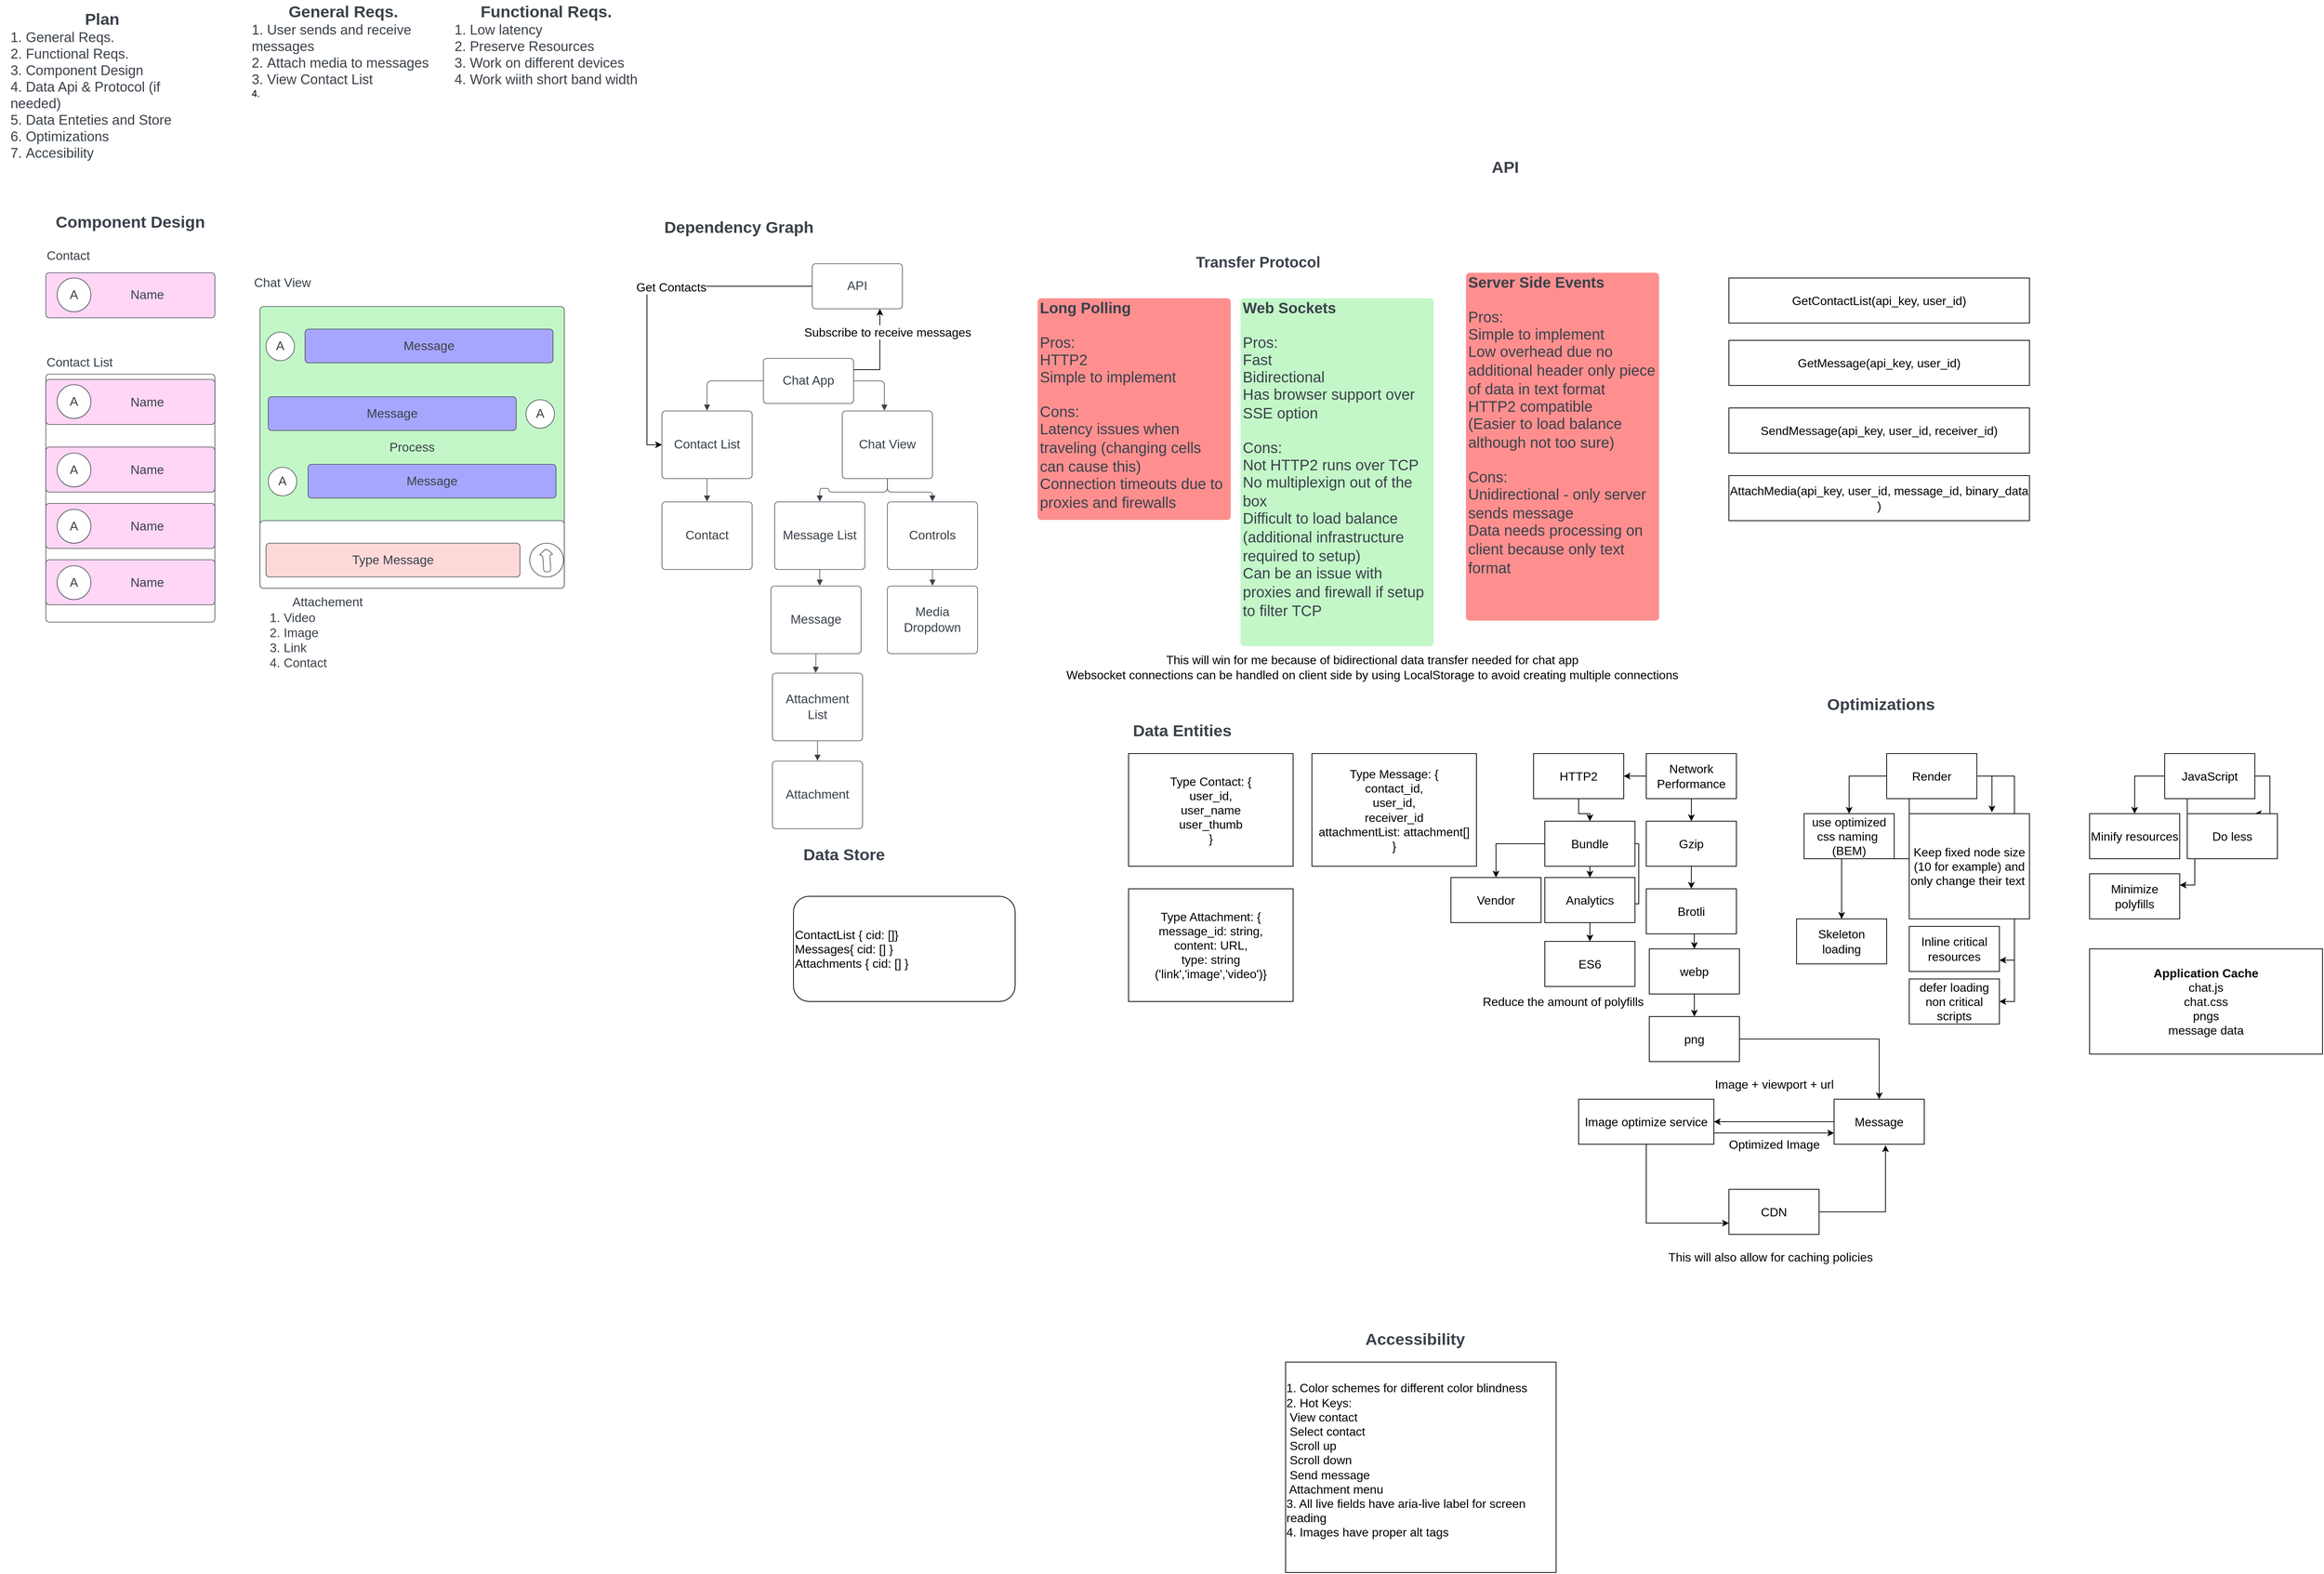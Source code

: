 <mxfile version="17.1.3" type="github">
  <diagram id="mJeHE6903f5zvkGemkWo" name="Page-1">
    <mxGraphModel dx="1038" dy="1679" grid="1" gridSize="10" guides="1" tooltips="1" connect="1" arrows="1" fold="1" page="1" pageScale="1" pageWidth="850" pageHeight="1100" math="0" shadow="0">
      <root>
        <mxCell id="0" />
        <mxCell id="1" parent="0" />
        <UserObject label="&lt;div style=&quot;display: flex; justify-content: center; text-align: center; align-items: baseline; font-size: 0; line-height: 1.25;margin-top: -2px;&quot;&gt;&lt;span&gt;&lt;span style=&quot;font-size:21.7px;color:#3a414a;font-weight: bold;&quot;&gt;Plan&#xa;&lt;/span&gt;&lt;/span&gt;&lt;/div&gt;&lt;ol style=&quot;margin: 0px; padding-left: 10px;list-style-position: inside; list-style-type:decimal&quot;&gt;&lt;li style=&quot;text-align:left;color:#3a414a;font-size:18.3px;&quot;&gt;&lt;span style=&quot;margin-left: 0px;margin-top: -2px;&quot;&gt;&lt;span style=&quot;font-size:13px;color:#3a414a;&quot;&gt;&lt;span style=&quot;font-size:18.3px;color:#3a414a;&quot;&gt;General Reqs.&lt;/span&gt;&lt;/span&gt;&lt;/span&gt;&lt;/li&gt;&lt;li style=&quot;text-align:left;color:#3a414a;font-size:18.3px;&quot;&gt;&lt;span style=&quot;margin-left: 0px;margin-top: -2px;&quot;&gt;&lt;span style=&quot;font-size:18.3px;color:#3a414a;&quot;&gt;Functional Reqs.&lt;/span&gt;&lt;/span&gt;&lt;/li&gt;&lt;li style=&quot;text-align:left;color:#3a414a;font-size:18.3px;&quot;&gt;&lt;span style=&quot;margin-left: 0px;margin-top: -2px;&quot;&gt;&lt;span style=&quot;font-size:18.3px;color:#3a414a;&quot;&gt;Component Design&lt;/span&gt;&lt;/span&gt;&lt;/li&gt;&lt;li style=&quot;text-align:left;color:#3a414a;font-size:18.3px;&quot;&gt;&lt;span style=&quot;margin-left: 0px;margin-top: -2px;&quot;&gt;&lt;span style=&quot;font-size:18.3px;color:#3a414a;&quot;&gt;Data Api &amp; Protocol (if needed)&lt;/span&gt;&lt;/span&gt;&lt;/li&gt;&lt;li style=&quot;text-align:left;color:#3a414a;font-size:18.3px;&quot;&gt;&lt;span style=&quot;margin-left: 0px;margin-top: -2px;&quot;&gt;&lt;span style=&quot;font-size:18.3px;color:#3a414a;&quot;&gt;Data Enteties and Store&lt;/span&gt;&lt;/span&gt;&lt;/li&gt;&lt;li style=&quot;text-align:left;color:#3a414a;font-size:18.3px;&quot;&gt;&lt;span style=&quot;margin-left: 0px;margin-top: -2px;&quot;&gt;&lt;span style=&quot;font-size:18.3px;color:#3a414a;&quot;&gt;Optimizations&lt;/span&gt;&lt;/span&gt;&lt;/li&gt;&lt;li style=&quot;text-align:left;color:#3a414a;font-size:18.3px;&quot;&gt;&lt;span style=&quot;margin-left: 0px;margin-top: -2px;&quot;&gt;&lt;span style=&quot;font-size:18.3px;color:#3a414a;&quot;&gt;Accesibility&lt;/span&gt;&lt;/span&gt;&lt;/li&gt;&lt;/ol&gt;" lucidchartObjectId="5Tw3l4FE-mBo" id="cDemqasdREpcubO9XONB-1">
          <mxCell style="html=1;overflow=block;blockSpacing=1;whiteSpace=wrap;fontSize=13;spacing=3.8;verticalAlign=top;strokeOpacity=0;fillOpacity=0;rounded=1;absoluteArcSize=1;arcSize=9;fillColor=#ffffff;strokeWidth=0.8;" vertex="1" parent="1">
            <mxGeometry y="8" width="270" height="247" as="geometry" />
          </mxCell>
        </UserObject>
        <UserObject label="&lt;div style=&quot;display: flex; justify-content: center; text-align: center; align-items: baseline; font-size: 0; line-height: 1.25;margin-top: -2px;&quot;&gt;&lt;span&gt;&lt;span style=&quot;font-size:21.7px;color:#3a414a;font-weight: bold;&quot;&gt;General Reqs.&#xa;&lt;/span&gt;&lt;/span&gt;&lt;/div&gt;&lt;ol style=&quot;margin: 0px; padding-left: 10px;list-style-position: inside; list-style-type:decimal&quot;&gt;&lt;li style=&quot;text-align:left;color:#3a414a;font-size:18.3px;&quot;&gt;&lt;span style=&quot;margin-left: 0px;margin-top: -2px;&quot;&gt;&lt;span style=&quot;font-size:13px;color:#3a414a;&quot;&gt;&lt;span style=&quot;font-size:18.3px;color:#3a414a;&quot;&gt;User sends and receive messages&lt;/span&gt;&lt;/span&gt;&lt;/span&gt;&lt;/li&gt;&lt;li style=&quot;text-align:left;color:#3a414a;font-size:18.3px;&quot;&gt;&lt;span style=&quot;margin-left: 0px;margin-top: -2px;&quot;&gt;&lt;span style=&quot;font-size:18.3px;color:#3a414a;&quot;&gt;Attach media to messages&lt;/span&gt;&lt;/span&gt;&lt;/li&gt;&lt;li style=&quot;text-align:left;color:#3a414a;font-size:18.3px;&quot;&gt;&lt;span style=&quot;margin-left: 0px;margin-top: -2px;&quot;&gt;&lt;span style=&quot;font-size:18.3px;color:#3a414a;&quot;&gt;View Contact List&lt;/span&gt;&lt;/span&gt;&lt;/li&gt;&lt;li style=&quot;text-align:left;&quot;&gt;&lt;span style=&quot;margin-left: 0px;margin-top: -2px;&quot;&gt;&lt;/span&gt;&lt;/li&gt;&lt;/ol&gt;" lucidchartObjectId="iWw3.i0hQzK9" id="cDemqasdREpcubO9XONB-2">
          <mxCell style="html=1;overflow=block;blockSpacing=1;whiteSpace=wrap;fontSize=13;spacing=3.8;verticalAlign=top;strokeOpacity=0;fillOpacity=0;rounded=1;absoluteArcSize=1;arcSize=9;fillColor=#ffffff;strokeWidth=0.8;" vertex="1" parent="1">
            <mxGeometry x="321" y="-2" width="270" height="152" as="geometry" />
          </mxCell>
        </UserObject>
        <UserObject label="&lt;div style=&quot;display: flex; justify-content: center; text-align: center; align-items: baseline; font-size: 0; line-height: 1.25;margin-top: -2px;&quot;&gt;&lt;span&gt;&lt;span style=&quot;font-size:21.7px;color:#3a414a;font-weight: bold;&quot;&gt;Functional Reqs.&#xa;&lt;/span&gt;&lt;/span&gt;&lt;/div&gt;&lt;ol style=&quot;margin: 0px; padding-left: 10px;list-style-position: inside; list-style-type:decimal&quot;&gt;&lt;li style=&quot;text-align:left;color:#3a414a;font-size:18.3px;&quot;&gt;&lt;span style=&quot;margin-left: 0px;margin-top: -2px;&quot;&gt;&lt;span style=&quot;font-size:13px;color:#3a414a;&quot;&gt;&lt;span style=&quot;font-size:18.3px;color:#3a414a;&quot;&gt;Low latency&lt;/span&gt;&lt;/span&gt;&lt;/span&gt;&lt;/li&gt;&lt;li style=&quot;text-align:left;color:#3a414a;font-size:18.3px;&quot;&gt;&lt;span style=&quot;margin-left: 0px;margin-top: -2px;&quot;&gt;&lt;span style=&quot;font-size:18.3px;color:#3a414a;&quot;&gt;Preserve Resources&lt;/span&gt;&lt;/span&gt;&lt;/li&gt;&lt;li style=&quot;text-align:left;color:#3a414a;font-size:18.3px;&quot;&gt;&lt;span style=&quot;margin-left: 0px;margin-top: -2px;&quot;&gt;&lt;span style=&quot;font-size:18.3px;color:#3a414a;&quot;&gt;Work on different devices&lt;/span&gt;&lt;/span&gt;&lt;/li&gt;&lt;li style=&quot;text-align:left;color:#3a414a;font-size:18.3px;&quot;&gt;&lt;span style=&quot;margin-left: 0px;margin-top: -2px;&quot;&gt;&lt;span style=&quot;font-size:18.3px;color:#3a414a;&quot;&gt;Work wiith short band width&lt;/span&gt;&lt;/span&gt;&lt;/li&gt;&lt;/ol&gt;" lucidchartObjectId="T4w3lToA7GNY" id="cDemqasdREpcubO9XONB-3">
          <mxCell style="html=1;overflow=block;blockSpacing=1;whiteSpace=wrap;fontSize=13;spacing=3.8;verticalAlign=top;strokeOpacity=0;fillOpacity=0;rounded=1;absoluteArcSize=1;arcSize=9;fillColor=#ffffff;strokeWidth=0.8;" vertex="1" parent="1">
            <mxGeometry x="591" y="-2" width="270" height="121" as="geometry" />
          </mxCell>
        </UserObject>
        <UserObject label="Component Design" lucidchartObjectId="A6w3L0WtSExC" id="cDemqasdREpcubO9XONB-4">
          <mxCell style="html=1;overflow=block;blockSpacing=1;whiteSpace=wrap;fontSize=21.7;fontColor=#3a414a;fontStyle=1;spacing=3.8;strokeOpacity=0;fillOpacity=0;rounded=1;absoluteArcSize=1;arcSize=9;fillColor=#ffffff;strokeWidth=0.8;" vertex="1" parent="1">
            <mxGeometry y="263" width="345" height="60" as="geometry" />
          </mxCell>
        </UserObject>
        <UserObject label="" lucidchartObjectId="k7w3.76p3m5Z" id="cDemqasdREpcubO9XONB-5">
          <mxCell style="html=1;overflow=block;blockSpacing=1;whiteSpace=wrap;fontSize=13;spacing=3.8;strokeColor=#3a414a;strokeOpacity=100;rounded=1;absoluteArcSize=1;arcSize=9;strokeWidth=0.8;" vertex="1" parent="1">
            <mxGeometry x="60" y="495" width="225" height="330" as="geometry" />
          </mxCell>
        </UserObject>
        <UserObject label="" lucidchartObjectId="u7w3qoYrX5St" id="cDemqasdREpcubO9XONB-6">
          <mxCell style="html=1;overflow=block;blockSpacing=1;whiteSpace=wrap;fontSize=13;spacing=3.8;strokeColor=#3a414a;strokeOpacity=100;fillOpacity=100;rounded=1;absoluteArcSize=1;arcSize=9;fillColor=#ffd6f5;strokeWidth=0.8;" vertex="1" parent="1">
            <mxGeometry x="60" y="360" width="225" height="60" as="geometry" />
          </mxCell>
        </UserObject>
        <UserObject label="Contact" lucidchartObjectId="T7w3FvoGSyZc" id="cDemqasdREpcubO9XONB-7">
          <mxCell style="html=1;overflow=block;blockSpacing=1;whiteSpace=wrap;fontSize=16.7;fontColor=#3a414a;spacing=3.8;strokeOpacity=0;fillOpacity=0;rounded=1;absoluteArcSize=1;arcSize=9;fillColor=#ffffff;strokeWidth=0.8;" vertex="1" parent="1">
            <mxGeometry y="315" width="180" height="45" as="geometry" />
          </mxCell>
        </UserObject>
        <UserObject label="A" lucidchartObjectId="97w3qIEd5SzZ" id="cDemqasdREpcubO9XONB-8">
          <mxCell style="html=1;overflow=block;blockSpacing=1;whiteSpace=wrap;ellipse;fontSize=16.7;fontColor=#3a414a;spacing=3.8;strokeColor=#3a414a;strokeOpacity=100;rounded=1;absoluteArcSize=1;arcSize=9;strokeWidth=0.8;" vertex="1" parent="1">
            <mxGeometry x="75" y="367" width="45" height="45" as="geometry" />
          </mxCell>
        </UserObject>
        <UserObject label="Name" lucidchartObjectId="g8w3KdS8mPbn" id="cDemqasdREpcubO9XONB-9">
          <mxCell style="html=1;overflow=block;blockSpacing=1;whiteSpace=wrap;fontSize=16.7;fontColor=#3a414a;spacing=3.8;strokeOpacity=0;fillOpacity=0;rounded=1;absoluteArcSize=1;arcSize=9;fillColor=#ffffff;strokeWidth=0.8;" vertex="1" parent="1">
            <mxGeometry x="105" y="367" width="180" height="45" as="geometry" />
          </mxCell>
        </UserObject>
        <UserObject label="" lucidchartObjectId="Z8w31m2PdR6e" id="cDemqasdREpcubO9XONB-10">
          <mxCell style="html=1;overflow=block;blockSpacing=1;whiteSpace=wrap;fontSize=13;spacing=3.8;strokeColor=#3a414a;strokeOpacity=100;fillOpacity=100;rounded=1;absoluteArcSize=1;arcSize=9;fillColor=#ffd6f5;strokeWidth=0.8;" vertex="1" parent="1">
            <mxGeometry x="60" y="502" width="225" height="60" as="geometry" />
          </mxCell>
        </UserObject>
        <UserObject label="A" lucidchartObjectId="Z8w3LRMmR6du" id="cDemqasdREpcubO9XONB-11">
          <mxCell style="html=1;overflow=block;blockSpacing=1;whiteSpace=wrap;ellipse;fontSize=16.7;fontColor=#3a414a;spacing=3.8;strokeColor=#3a414a;strokeOpacity=100;rounded=1;absoluteArcSize=1;arcSize=9;strokeWidth=0.8;" vertex="1" parent="1">
            <mxGeometry x="75" y="509" width="45" height="45" as="geometry" />
          </mxCell>
        </UserObject>
        <UserObject label="Name" lucidchartObjectId="Z8w37uu27EDk" id="cDemqasdREpcubO9XONB-12">
          <mxCell style="html=1;overflow=block;blockSpacing=1;whiteSpace=wrap;fontSize=16.7;fontColor=#3a414a;spacing=3.8;strokeOpacity=0;fillOpacity=0;rounded=1;absoluteArcSize=1;arcSize=9;fillColor=#ffffff;strokeWidth=0.8;" vertex="1" parent="1">
            <mxGeometry x="105" y="510" width="180" height="45" as="geometry" />
          </mxCell>
        </UserObject>
        <UserObject label="" lucidchartObjectId="28w3h1lE_b8V" id="cDemqasdREpcubO9XONB-13">
          <mxCell style="html=1;overflow=block;blockSpacing=1;whiteSpace=wrap;fontSize=13;spacing=3.8;strokeColor=#3a414a;strokeOpacity=100;fillOpacity=100;rounded=1;absoluteArcSize=1;arcSize=9;fillColor=#ffd6f5;strokeWidth=0.8;" vertex="1" parent="1">
            <mxGeometry x="60" y="592" width="225" height="60" as="geometry" />
          </mxCell>
        </UserObject>
        <UserObject label="A" lucidchartObjectId="28w380nMNbdE" id="cDemqasdREpcubO9XONB-14">
          <mxCell style="html=1;overflow=block;blockSpacing=1;whiteSpace=wrap;ellipse;fontSize=16.7;fontColor=#3a414a;spacing=3.8;strokeColor=#3a414a;strokeOpacity=100;rounded=1;absoluteArcSize=1;arcSize=9;strokeWidth=0.8;" vertex="1" parent="1">
            <mxGeometry x="75" y="600" width="45" height="45" as="geometry" />
          </mxCell>
        </UserObject>
        <UserObject label="Name" lucidchartObjectId="28w3oWLufqrs" id="cDemqasdREpcubO9XONB-15">
          <mxCell style="html=1;overflow=block;blockSpacing=1;whiteSpace=wrap;fontSize=16.7;fontColor=#3a414a;spacing=3.8;strokeOpacity=0;fillOpacity=0;rounded=1;absoluteArcSize=1;arcSize=9;fillColor=#ffffff;strokeWidth=0.8;" vertex="1" parent="1">
            <mxGeometry x="105" y="600" width="180" height="45" as="geometry" />
          </mxCell>
        </UserObject>
        <UserObject label="" lucidchartObjectId="88w3BR2ksolW" id="cDemqasdREpcubO9XONB-16">
          <mxCell style="html=1;overflow=block;blockSpacing=1;whiteSpace=wrap;fontSize=13;spacing=3.8;strokeColor=#3a414a;strokeOpacity=100;fillOpacity=100;rounded=1;absoluteArcSize=1;arcSize=9;fillColor=#ffd6f5;strokeWidth=0.8;" vertex="1" parent="1">
            <mxGeometry x="60" y="667" width="225" height="60" as="geometry" />
          </mxCell>
        </UserObject>
        <UserObject label="A" lucidchartObjectId="88w351zGM.cI" id="cDemqasdREpcubO9XONB-17">
          <mxCell style="html=1;overflow=block;blockSpacing=1;whiteSpace=wrap;ellipse;fontSize=16.7;fontColor=#3a414a;spacing=3.8;strokeColor=#3a414a;strokeOpacity=100;rounded=1;absoluteArcSize=1;arcSize=9;strokeWidth=0.8;" vertex="1" parent="1">
            <mxGeometry x="75" y="675" width="45" height="45" as="geometry" />
          </mxCell>
        </UserObject>
        <UserObject label="Name" lucidchartObjectId="88w3fudAiOk-" id="cDemqasdREpcubO9XONB-18">
          <mxCell style="html=1;overflow=block;blockSpacing=1;whiteSpace=wrap;fontSize=16.7;fontColor=#3a414a;spacing=3.8;strokeOpacity=0;fillOpacity=0;rounded=1;absoluteArcSize=1;arcSize=9;fillColor=#ffffff;strokeWidth=0.8;" vertex="1" parent="1">
            <mxGeometry x="105" y="675" width="180" height="45" as="geometry" />
          </mxCell>
        </UserObject>
        <UserObject label="" lucidchartObjectId="~8w3zQjt~rSl" id="cDemqasdREpcubO9XONB-19">
          <mxCell style="html=1;overflow=block;blockSpacing=1;whiteSpace=wrap;fontSize=13;spacing=3.8;strokeColor=#3a414a;strokeOpacity=100;fillOpacity=100;rounded=1;absoluteArcSize=1;arcSize=9;fillColor=#ffd6f5;strokeWidth=0.8;" vertex="1" parent="1">
            <mxGeometry x="60" y="742" width="225" height="60" as="geometry" />
          </mxCell>
        </UserObject>
        <UserObject label="A" lucidchartObjectId="~8w3C3C~RXRM" id="cDemqasdREpcubO9XONB-20">
          <mxCell style="html=1;overflow=block;blockSpacing=1;whiteSpace=wrap;ellipse;fontSize=16.7;fontColor=#3a414a;spacing=3.8;strokeColor=#3a414a;strokeOpacity=100;rounded=1;absoluteArcSize=1;arcSize=9;strokeWidth=0.8;" vertex="1" parent="1">
            <mxGeometry x="75" y="750" width="45" height="45" as="geometry" />
          </mxCell>
        </UserObject>
        <UserObject label="Name" lucidchartObjectId="~8w3Z-4Kx0ZH" id="cDemqasdREpcubO9XONB-21">
          <mxCell style="html=1;overflow=block;blockSpacing=1;whiteSpace=wrap;fontSize=16.7;fontColor=#3a414a;spacing=3.8;strokeOpacity=0;fillOpacity=0;rounded=1;absoluteArcSize=1;arcSize=9;fillColor=#ffffff;strokeWidth=0.8;" vertex="1" parent="1">
            <mxGeometry x="105" y="750" width="180" height="45" as="geometry" />
          </mxCell>
        </UserObject>
        <UserObject label="Contact List" lucidchartObjectId="A9w3vNdUlxhO" id="cDemqasdREpcubO9XONB-22">
          <mxCell style="html=1;overflow=block;blockSpacing=1;whiteSpace=wrap;fontSize=16.7;fontColor=#3a414a;spacing=3.8;strokeOpacity=0;fillOpacity=0;rounded=1;absoluteArcSize=1;arcSize=9;fillColor=#ffffff;strokeWidth=0.8;" vertex="1" parent="1">
            <mxGeometry x="15" y="457" width="180" height="45" as="geometry" />
          </mxCell>
        </UserObject>
        <UserObject label="Chat View&#xa;" lucidchartObjectId="X9w3_pZQblnY" id="cDemqasdREpcubO9XONB-23">
          <mxCell style="html=1;overflow=block;blockSpacing=1;whiteSpace=wrap;fontSize=16.7;fontColor=#3a414a;spacing=3.8;strokeOpacity=0;fillOpacity=0;rounded=1;absoluteArcSize=1;arcSize=9;fillColor=#ffffff;strokeWidth=0.8;" vertex="1" parent="1">
            <mxGeometry x="285" y="360" width="180" height="48" as="geometry" />
          </mxCell>
        </UserObject>
        <UserObject label="Process" lucidchartObjectId="c-w3CCG8r53h" id="cDemqasdREpcubO9XONB-24">
          <mxCell style="html=1;overflow=block;blockSpacing=1;whiteSpace=wrap;fontSize=16.7;fontColor=#3a414a;spacing=9;strokeColor=#3a414a;strokeOpacity=100;fillOpacity=100;rounded=1;absoluteArcSize=1;arcSize=9;fillColor=#c3f7c8;strokeWidth=0.8;" vertex="1" parent="1">
            <mxGeometry x="345" y="405" width="405" height="375" as="geometry" />
          </mxCell>
        </UserObject>
        <UserObject label="Message" lucidchartObjectId="o-w3cpiS3oCU" id="cDemqasdREpcubO9XONB-25">
          <mxCell style="html=1;overflow=block;blockSpacing=1;whiteSpace=wrap;fontSize=16.7;fontColor=#3a414a;spacing=9;strokeColor=#3a414a;strokeOpacity=100;fillOpacity=100;rounded=1;absoluteArcSize=1;arcSize=9;fillColor=#a7a6ff;strokeWidth=0.8;" vertex="1" parent="1">
            <mxGeometry x="405" y="435" width="330" height="45" as="geometry" />
          </mxCell>
        </UserObject>
        <UserObject label="A" lucidchartObjectId="H-w3~3DTxydS" id="cDemqasdREpcubO9XONB-26">
          <mxCell style="html=1;overflow=block;blockSpacing=1;whiteSpace=wrap;ellipse;fontSize=16.7;fontColor=#3a414a;spacing=3.8;strokeColor=#3a414a;strokeOpacity=100;rounded=1;absoluteArcSize=1;arcSize=9;strokeWidth=0.8;" vertex="1" parent="1">
            <mxGeometry x="353" y="439" width="38" height="38" as="geometry" />
          </mxCell>
        </UserObject>
        <UserObject label="Process" lucidchartObjectId="Y-w3cFJJqCVJ" id="cDemqasdREpcubO9XONB-27">
          <mxCell style="html=1;overflow=block;blockSpacing=1;whiteSpace=wrap;fontSize=16.7;fontColor=#3a414a;spacing=9;strokeColor=#3a414a;strokeOpacity=100;rounded=1;absoluteArcSize=1;arcSize=9;strokeWidth=0.8;" vertex="1" parent="1">
            <mxGeometry x="345" y="690" width="405" height="90" as="geometry" />
          </mxCell>
        </UserObject>
        <UserObject label="Type Message" lucidchartObjectId="9-w3oq~T8s5f" id="cDemqasdREpcubO9XONB-28">
          <mxCell style="html=1;overflow=block;blockSpacing=1;whiteSpace=wrap;fontSize=16.7;fontColor=#3a414a;spacing=9;strokeColor=#3a414a;strokeOpacity=100;fillOpacity=100;rounded=1;absoluteArcSize=1;arcSize=9;fillColor=#ffd9d9;strokeWidth=0.8;" vertex="1" parent="1">
            <mxGeometry x="353" y="720" width="338" height="45" as="geometry" />
          </mxCell>
        </UserObject>
        <UserObject label="" lucidchartObjectId="v_w35wJYlQ6h" id="cDemqasdREpcubO9XONB-29">
          <mxCell style="html=1;overflow=block;blockSpacing=1;whiteSpace=wrap;ellipse;fontSize=13;spacing=3.8;strokeColor=#3a414a;strokeOpacity=100;rounded=1;absoluteArcSize=1;arcSize=9;strokeWidth=0.8;" vertex="1" parent="1">
            <mxGeometry x="704" y="720" width="45" height="45" as="geometry" />
          </mxCell>
        </UserObject>
        <mxCell id="cDemqasdREpcubO9XONB-30" value="" style="shape=singleArrow;arrowWidth=0.5;arrowSize=0.276;whiteSpace=wrap;fontSize=13;spacing=3.8;strokeColor=#3a414a;strokeOpacity=100;rounded=1;absoluteArcSize=1;arcSize=9;rotation=-93.518;strokeWidth=0.8;html=1;" vertex="1" parent="1">
          <mxGeometry x="711" y="733" width="31" height="19" as="geometry" />
        </mxCell>
        <UserObject label="Message" lucidchartObjectId="g.w31.f4qveK" id="cDemqasdREpcubO9XONB-31">
          <mxCell style="html=1;overflow=block;blockSpacing=1;whiteSpace=wrap;fontSize=16.7;fontColor=#3a414a;spacing=9;strokeColor=#3a414a;strokeOpacity=100;fillOpacity=100;rounded=1;absoluteArcSize=1;arcSize=9;fillColor=#a7a6ff;strokeWidth=0.8;" vertex="1" parent="1">
            <mxGeometry x="356" y="525" width="330" height="45" as="geometry" />
          </mxCell>
        </UserObject>
        <UserObject label="Message" lucidchartObjectId="q.w3ywuAsCXj" id="cDemqasdREpcubO9XONB-32">
          <mxCell style="html=1;overflow=block;blockSpacing=1;whiteSpace=wrap;fontSize=16.7;fontColor=#3a414a;spacing=9;strokeColor=#3a414a;strokeOpacity=100;fillOpacity=100;rounded=1;absoluteArcSize=1;arcSize=9;fillColor=#a7a6ff;strokeWidth=0.8;" vertex="1" parent="1">
            <mxGeometry x="409" y="615" width="330" height="45" as="geometry" />
          </mxCell>
        </UserObject>
        <UserObject label="A" lucidchartObjectId="q.w3u3.ayiGn" id="cDemqasdREpcubO9XONB-33">
          <mxCell style="html=1;overflow=block;blockSpacing=1;whiteSpace=wrap;ellipse;fontSize=16.7;fontColor=#3a414a;spacing=3.8;strokeColor=#3a414a;strokeOpacity=100;rounded=1;absoluteArcSize=1;arcSize=9;strokeWidth=0.8;" vertex="1" parent="1">
            <mxGeometry x="356" y="619" width="38" height="38" as="geometry" />
          </mxCell>
        </UserObject>
        <UserObject label="A" lucidchartObjectId="x.w3qeyV_Gl7" id="cDemqasdREpcubO9XONB-34">
          <mxCell style="html=1;overflow=block;blockSpacing=1;whiteSpace=wrap;ellipse;fontSize=16.7;fontColor=#3a414a;spacing=3.8;strokeColor=#3a414a;strokeOpacity=100;rounded=1;absoluteArcSize=1;arcSize=9;strokeWidth=0.8;" vertex="1" parent="1">
            <mxGeometry x="699" y="529" width="38" height="38" as="geometry" />
          </mxCell>
        </UserObject>
        <UserObject label="&lt;div style=&quot;display: flex; justify-content: center; text-align: center; align-items: baseline; font-size: 0; line-height: 1.25;margin-top: -2px;&quot;&gt;&lt;span&gt;&lt;span style=&quot;font-size:16.7px;color:#3a414a;&quot;&gt;Attachement&#xa;&lt;/span&gt;&lt;/span&gt;&lt;/div&gt;&lt;ol style=&quot;margin: 0px; padding-left: 10px;list-style-position: inside; list-style-type:decimal&quot;&gt;&lt;li style=&quot;text-align:left;color:#3a414a;font-size:16.7px;&quot;&gt;&lt;span style=&quot;margin-left: 0px;margin-top: -2px;&quot;&gt;&lt;span style=&quot;font-size:16.7px;color:#3a414a;&quot;&gt;Video&lt;/span&gt;&lt;/span&gt;&lt;/li&gt;&lt;li style=&quot;text-align:left;color:#3a414a;font-size:16.7px;&quot;&gt;&lt;span style=&quot;margin-left: 0px;margin-top: -2px;&quot;&gt;&lt;span style=&quot;font-size:16.7px;color:#3a414a;&quot;&gt;Image&lt;/span&gt;&lt;/span&gt;&lt;/li&gt;&lt;li style=&quot;text-align:left;color:#3a414a;font-size:16.7px;&quot;&gt;&lt;span style=&quot;margin-left: 0px;margin-top: -2px;&quot;&gt;&lt;span style=&quot;font-size:16.7px;color:#3a414a;&quot;&gt;Link&lt;/span&gt;&lt;/span&gt;&lt;/li&gt;&lt;li style=&quot;text-align:left;color:#3a414a;font-size:16.7px;&quot;&gt;&lt;span style=&quot;margin-left: 0px;margin-top: -2px;&quot;&gt;&lt;span style=&quot;font-size:16.7px;color:#3a414a;&quot;&gt;Contact&lt;/span&gt;&lt;/span&gt;&lt;/li&gt;&lt;/ol&gt;" lucidchartObjectId="B~w3wWtjUQ72" id="cDemqasdREpcubO9XONB-35">
          <mxCell style="html=1;overflow=block;blockSpacing=1;whiteSpace=wrap;fontSize=13;spacing=3.8;strokeOpacity=0;fillOpacity=0;rounded=1;absoluteArcSize=1;arcSize=9;fillColor=#ffffff;strokeWidth=0.8;" vertex="1" parent="1">
            <mxGeometry x="345" y="780" width="180" height="120" as="geometry" />
          </mxCell>
        </UserObject>
        <UserObject label="Dependency Graph" lucidchartObjectId="Jax3eekUsXXG" id="cDemqasdREpcubO9XONB-36">
          <mxCell style="html=1;overflow=block;blockSpacing=1;whiteSpace=wrap;fontSize=21.7;fontColor=#3a414a;fontStyle=1;spacing=3.8;strokeOpacity=0;fillOpacity=0;rounded=1;absoluteArcSize=1;arcSize=9;fillColor=#ffffff;strokeWidth=0.8;" vertex="1" parent="1">
            <mxGeometry x="810" y="270" width="345" height="60" as="geometry" />
          </mxCell>
        </UserObject>
        <mxCell id="cDemqasdREpcubO9XONB-75" style="edgeStyle=orthogonalEdgeStyle;rounded=0;orthogonalLoop=1;jettySize=auto;html=1;exitX=1;exitY=0.25;exitDx=0;exitDy=0;entryX=0.75;entryY=1;entryDx=0;entryDy=0;fontSize=16;" edge="1" parent="1" source="cDemqasdREpcubO9XONB-37" target="cDemqasdREpcubO9XONB-72">
          <mxGeometry relative="1" as="geometry">
            <Array as="points">
              <mxPoint x="1170" y="489" />
            </Array>
          </mxGeometry>
        </mxCell>
        <mxCell id="cDemqasdREpcubO9XONB-76" value="Subscribe to receive messages&lt;br&gt;" style="edgeLabel;html=1;align=center;verticalAlign=middle;resizable=0;points=[];fontSize=16;" vertex="1" connectable="0" parent="cDemqasdREpcubO9XONB-75">
          <mxGeometry x="-0.479" relative="1" as="geometry">
            <mxPoint x="15" y="-50" as="offset" />
          </mxGeometry>
        </mxCell>
        <UserObject label="Chat App" lucidchartObjectId="cbx3xrxGRcs6" id="cDemqasdREpcubO9XONB-37">
          <mxCell style="html=1;overflow=block;blockSpacing=1;whiteSpace=wrap;fontSize=16.7;fontColor=#3a414a;spacing=9;strokeColor=#3a414a;strokeOpacity=100;rounded=1;absoluteArcSize=1;arcSize=9;strokeWidth=0.8;" vertex="1" parent="1">
            <mxGeometry x="1015" y="474" width="120" height="60" as="geometry" />
          </mxCell>
        </UserObject>
        <UserObject label="Contact List" lucidchartObjectId="wbx3Tj220WIr" id="cDemqasdREpcubO9XONB-38">
          <mxCell style="html=1;overflow=block;blockSpacing=1;whiteSpace=wrap;fontSize=16.7;fontColor=#3a414a;spacing=9;strokeColor=#3a414a;strokeOpacity=100;rounded=1;absoluteArcSize=1;arcSize=9;strokeWidth=0.8;" vertex="1" parent="1">
            <mxGeometry x="880" y="544" width="120" height="90" as="geometry" />
          </mxCell>
        </UserObject>
        <UserObject label="Chat View" lucidchartObjectId="Fbx31Ks8gnnX" id="cDemqasdREpcubO9XONB-39">
          <mxCell style="html=1;overflow=block;blockSpacing=1;whiteSpace=wrap;fontSize=16.7;fontColor=#3a414a;spacing=9;strokeColor=#3a414a;strokeOpacity=100;rounded=1;absoluteArcSize=1;arcSize=9;strokeWidth=0.8;" vertex="1" parent="1">
            <mxGeometry x="1120" y="544" width="120" height="90" as="geometry" />
          </mxCell>
        </UserObject>
        <UserObject label="Contact" lucidchartObjectId="Tbx3~dk7mq4X" id="cDemqasdREpcubO9XONB-40">
          <mxCell style="html=1;overflow=block;blockSpacing=1;whiteSpace=wrap;fontSize=16.7;fontColor=#3a414a;spacing=9;strokeColor=#3a414a;strokeOpacity=100;rounded=1;absoluteArcSize=1;arcSize=9;strokeWidth=0.8;" vertex="1" parent="1">
            <mxGeometry x="880" y="665" width="120" height="90" as="geometry" />
          </mxCell>
        </UserObject>
        <UserObject label="" lucidchartObjectId="5bx3Unc1OTHF" id="cDemqasdREpcubO9XONB-41">
          <mxCell style="html=1;jettySize=18;whiteSpace=wrap;overflow=block;blockSpacing=1;fontSize=13;strokeColor=#3a414a;strokeOpacity=100;strokeWidth=0.8;rounded=1;arcSize=12;edgeStyle=orthogonalEdgeStyle;startArrow=none;endArrow=block;endFill=1;exitX=-0.003;exitY=0.5;exitPerimeter=0;entryX=0.5;entryY=-0.004;entryPerimeter=0;" edge="1" parent="1" source="cDemqasdREpcubO9XONB-37" target="cDemqasdREpcubO9XONB-38">
            <mxGeometry width="100" height="100" relative="1" as="geometry">
              <Array as="points" />
            </mxGeometry>
          </mxCell>
        </UserObject>
        <UserObject label="" lucidchartObjectId="7bx3X6Idb-TC" id="cDemqasdREpcubO9XONB-42">
          <mxCell style="html=1;jettySize=18;whiteSpace=wrap;overflow=block;blockSpacing=1;fontSize=13;strokeColor=#3a414a;strokeOpacity=100;strokeWidth=0.8;rounded=1;arcSize=12;edgeStyle=orthogonalEdgeStyle;startArrow=none;endArrow=block;endFill=1;exitX=0.5;exitY=1.004;exitPerimeter=0;entryX=0.5;entryY=-0.004;entryPerimeter=0;" edge="1" parent="1" source="cDemqasdREpcubO9XONB-38" target="cDemqasdREpcubO9XONB-40">
            <mxGeometry width="100" height="100" relative="1" as="geometry">
              <Array as="points" />
            </mxGeometry>
          </mxCell>
        </UserObject>
        <UserObject label="" lucidchartObjectId="_bx3jWxR.v2T" id="cDemqasdREpcubO9XONB-43">
          <mxCell style="html=1;jettySize=18;whiteSpace=wrap;overflow=block;blockSpacing=1;fontSize=13;strokeColor=#3a414a;strokeOpacity=100;strokeWidth=0.8;rounded=1;arcSize=12;edgeStyle=orthogonalEdgeStyle;startArrow=none;endArrow=block;endFill=1;exitX=1.003;exitY=0.5;exitPerimeter=0;entryX=0.467;entryY=-0.004;entryPerimeter=0;" edge="1" parent="1" source="cDemqasdREpcubO9XONB-37" target="cDemqasdREpcubO9XONB-39">
            <mxGeometry width="100" height="100" relative="1" as="geometry">
              <Array as="points" />
            </mxGeometry>
          </mxCell>
        </UserObject>
        <UserObject label="Message List" lucidchartObjectId="ycx3dVAtZUuV" id="cDemqasdREpcubO9XONB-44">
          <mxCell style="html=1;overflow=block;blockSpacing=1;whiteSpace=wrap;fontSize=16.7;fontColor=#3a414a;spacing=9;strokeColor=#3a414a;strokeOpacity=100;rounded=1;absoluteArcSize=1;arcSize=9;strokeWidth=0.8;" vertex="1" parent="1">
            <mxGeometry x="1030" y="665" width="120" height="90" as="geometry" />
          </mxCell>
        </UserObject>
        <UserObject label="Message" lucidchartObjectId="Lcx3.eT9uhre" id="cDemqasdREpcubO9XONB-45">
          <mxCell style="html=1;overflow=block;blockSpacing=1;whiteSpace=wrap;fontSize=16.7;fontColor=#3a414a;spacing=9;strokeColor=#3a414a;strokeOpacity=100;rounded=1;absoluteArcSize=1;arcSize=9;strokeWidth=0.8;" vertex="1" parent="1">
            <mxGeometry x="1025" y="777" width="120" height="90" as="geometry" />
          </mxCell>
        </UserObject>
        <UserObject label="" lucidchartObjectId="Scx3nZ_c1cub" id="cDemqasdREpcubO9XONB-46">
          <mxCell style="html=1;jettySize=18;whiteSpace=wrap;overflow=block;blockSpacing=1;fontSize=13;strokeColor=#3a414a;strokeOpacity=100;strokeWidth=0.8;rounded=1;arcSize=12;edgeStyle=orthogonalEdgeStyle;startArrow=none;endArrow=block;endFill=1;exitX=0.5;exitY=1.004;exitPerimeter=0;entryX=0.5;entryY=-0.004;entryPerimeter=0;" edge="1" parent="1" source="cDemqasdREpcubO9XONB-39" target="cDemqasdREpcubO9XONB-44">
            <mxGeometry width="100" height="100" relative="1" as="geometry">
              <Array as="points" />
            </mxGeometry>
          </mxCell>
        </UserObject>
        <UserObject label="" lucidchartObjectId="Vcx3uT-b_A4W" id="cDemqasdREpcubO9XONB-47">
          <mxCell style="html=1;jettySize=18;whiteSpace=wrap;overflow=block;blockSpacing=1;fontSize=13;strokeColor=#3a414a;strokeOpacity=100;strokeWidth=0.8;rounded=1;arcSize=12;edgeStyle=orthogonalEdgeStyle;startArrow=none;endArrow=block;endFill=1;exitX=0.5;exitY=1.004;exitPerimeter=0;entryX=0.542;entryY=-0.004;entryPerimeter=0;" edge="1" parent="1" source="cDemqasdREpcubO9XONB-44" target="cDemqasdREpcubO9XONB-45">
            <mxGeometry width="100" height="100" relative="1" as="geometry">
              <Array as="points" />
            </mxGeometry>
          </mxCell>
        </UserObject>
        <UserObject label="Controls" lucidchartObjectId="vdx3~N81CNQw" id="cDemqasdREpcubO9XONB-48">
          <mxCell style="html=1;overflow=block;blockSpacing=1;whiteSpace=wrap;fontSize=16.7;fontColor=#3a414a;spacing=9;strokeColor=#3a414a;strokeOpacity=100;rounded=1;absoluteArcSize=1;arcSize=9;strokeWidth=0.8;" vertex="1" parent="1">
            <mxGeometry x="1180" y="665" width="120" height="90" as="geometry" />
          </mxCell>
        </UserObject>
        <UserObject label="Media Dropdown" lucidchartObjectId="Edx3ksMblZeB" id="cDemqasdREpcubO9XONB-49">
          <mxCell style="html=1;overflow=block;blockSpacing=1;whiteSpace=wrap;fontSize=16.7;fontColor=#3a414a;spacing=9;strokeColor=#3a414a;strokeOpacity=100;rounded=1;absoluteArcSize=1;arcSize=9;strokeWidth=0.8;" vertex="1" parent="1">
            <mxGeometry x="1180" y="777" width="120" height="90" as="geometry" />
          </mxCell>
        </UserObject>
        <UserObject label="" lucidchartObjectId="Zdx3vK20dsre" id="cDemqasdREpcubO9XONB-50">
          <mxCell style="html=1;jettySize=18;whiteSpace=wrap;overflow=block;blockSpacing=1;fontSize=13;strokeColor=#3a414a;strokeOpacity=100;strokeWidth=0.8;rounded=1;arcSize=12;edgeStyle=orthogonalEdgeStyle;startArrow=none;endArrow=block;endFill=1;exitX=0.5;exitY=1.004;exitPerimeter=0;entryX=0.5;entryY=-0.004;entryPerimeter=0;" edge="1" parent="1" source="cDemqasdREpcubO9XONB-39" target="cDemqasdREpcubO9XONB-48">
            <mxGeometry width="100" height="100" relative="1" as="geometry">
              <Array as="points" />
            </mxGeometry>
          </mxCell>
        </UserObject>
        <UserObject label="" lucidchartObjectId="2dx3yAfRjsiz" id="cDemqasdREpcubO9XONB-51">
          <mxCell style="html=1;jettySize=18;whiteSpace=wrap;overflow=block;blockSpacing=1;fontSize=13;strokeColor=#3a414a;strokeOpacity=100;strokeWidth=0.8;rounded=1;arcSize=12;edgeStyle=orthogonalEdgeStyle;startArrow=none;endArrow=block;endFill=1;exitX=0.5;exitY=1.004;exitPerimeter=0;entryX=0.5;entryY=-0.004;entryPerimeter=0;" edge="1" parent="1" source="cDemqasdREpcubO9XONB-48" target="cDemqasdREpcubO9XONB-49">
            <mxGeometry width="100" height="100" relative="1" as="geometry">
              <Array as="points" />
            </mxGeometry>
          </mxCell>
        </UserObject>
        <UserObject label="Attachment List" lucidchartObjectId="jex3m2W.QxZ5" id="cDemqasdREpcubO9XONB-52">
          <mxCell style="html=1;overflow=block;blockSpacing=1;whiteSpace=wrap;fontSize=16.7;fontColor=#3a414a;spacing=9;strokeColor=#3a414a;strokeOpacity=100;rounded=1;absoluteArcSize=1;arcSize=9;strokeWidth=0.8;" vertex="1" parent="1">
            <mxGeometry x="1027" y="893" width="120" height="90" as="geometry" />
          </mxCell>
        </UserObject>
        <UserObject label="Attachment" lucidchartObjectId="uex3LBYcKYuy" id="cDemqasdREpcubO9XONB-53">
          <mxCell style="html=1;overflow=block;blockSpacing=1;whiteSpace=wrap;fontSize=16.7;fontColor=#3a414a;spacing=9;strokeColor=#3a414a;strokeOpacity=100;rounded=1;absoluteArcSize=1;arcSize=9;strokeWidth=0.8;" vertex="1" parent="1">
            <mxGeometry x="1027" y="1010" width="120" height="90" as="geometry" />
          </mxCell>
        </UserObject>
        <UserObject label="" lucidchartObjectId="Sex3jv8zi~pi" id="cDemqasdREpcubO9XONB-54">
          <mxCell style="html=1;jettySize=18;whiteSpace=wrap;overflow=block;blockSpacing=1;fontSize=13;strokeColor=#3a414a;strokeOpacity=100;strokeWidth=0.8;rounded=1;arcSize=12;edgeStyle=orthogonalEdgeStyle;startArrow=none;endArrow=block;endFill=1;exitX=0.5;exitY=1.004;exitPerimeter=0;entryX=0.48;entryY=-0.004;entryPerimeter=0;" edge="1" parent="1" source="cDemqasdREpcubO9XONB-45" target="cDemqasdREpcubO9XONB-52">
            <mxGeometry width="100" height="100" relative="1" as="geometry">
              <Array as="points" />
            </mxGeometry>
          </mxCell>
        </UserObject>
        <UserObject label="" lucidchartObjectId="Uex3FV1X~Wxy" id="cDemqasdREpcubO9XONB-55">
          <mxCell style="html=1;jettySize=18;whiteSpace=wrap;overflow=block;blockSpacing=1;fontSize=13;strokeColor=#3a414a;strokeOpacity=100;strokeWidth=0.8;rounded=1;arcSize=12;edgeStyle=orthogonalEdgeStyle;startArrow=none;endArrow=block;endFill=1;exitX=0.5;exitY=1.004;exitPerimeter=0;entryX=0.5;entryY=-0.004;entryPerimeter=0;" edge="1" parent="1" source="cDemqasdREpcubO9XONB-52" target="cDemqasdREpcubO9XONB-53">
            <mxGeometry width="100" height="100" relative="1" as="geometry">
              <Array as="points" />
            </mxGeometry>
          </mxCell>
        </UserObject>
        <UserObject label="API" lucidchartObjectId="Vfx38cQQFuDD" id="cDemqasdREpcubO9XONB-56">
          <mxCell style="html=1;overflow=block;blockSpacing=1;whiteSpace=wrap;fontSize=21.7;fontColor=#3a414a;fontStyle=1;spacing=3.8;strokeOpacity=0;fillOpacity=0;rounded=1;absoluteArcSize=1;arcSize=9;fillColor=#ffffff;strokeWidth=0.8;" vertex="1" parent="1">
            <mxGeometry x="1830" y="190" width="345" height="60" as="geometry" />
          </mxCell>
        </UserObject>
        <UserObject label="Transfer Protocol" lucidchartObjectId="5ix3E15ScJsP" id="cDemqasdREpcubO9XONB-57">
          <mxCell style="html=1;overflow=block;blockSpacing=1;whiteSpace=wrap;fontSize=20;fontColor=#3a414a;fontStyle=1;spacing=3.8;strokeOpacity=0;fillOpacity=0;rounded=1;absoluteArcSize=1;arcSize=9;fillColor=#ffffff;strokeWidth=0.8;" vertex="1" parent="1">
            <mxGeometry x="1545" y="315" width="257" height="60" as="geometry" />
          </mxCell>
        </UserObject>
        <UserObject label="&lt;div style=&quot;display: flex; justify-content: flex-start; text-align: left; align-items: baseline; font-size: 0; line-height: 1.25;margin-top: -2px;&quot;&gt;&lt;span&gt;&lt;span style=&quot;font-size:20px;color:#3a414a;font-weight: bold;&quot;&gt;Long Polling&#xa;&lt;/span&gt;&lt;/span&gt;&lt;/div&gt;&lt;div style=&quot;display: flex; justify-content: flex-start; text-align: left; align-items: baseline; font-size: 0; line-height: 1.25;margin-top: -2px;&quot;&gt;&lt;span&gt;&lt;span style=&quot;font-size:20px;color:#3a414a;&quot;&gt;&lt;span style=&quot;font-size:20px;color:#3a414a;&quot;&gt;&#xa;&lt;/span&gt;&lt;/span&gt;&lt;/span&gt;&lt;/div&gt;&lt;div style=&quot;display: flex; justify-content: flex-start; text-align: left; align-items: baseline; font-size: 0; line-height: 1.25;margin-top: -2px;&quot;&gt;&lt;span&gt;&lt;span style=&quot;font-size:20px;color:#3a414a;&quot;&gt;Pros: &#xa;&lt;/span&gt;&lt;/span&gt;&lt;/div&gt;&lt;div style=&quot;display: flex; justify-content: flex-start; text-align: left; align-items: baseline; font-size: 0; line-height: 1.25;margin-top: -2px;&quot;&gt;&lt;span&gt;&lt;span style=&quot;font-size:20px;color:#3a414a;&quot;&gt;HTTP2&#xa;&lt;/span&gt;&lt;/span&gt;&lt;/div&gt;&lt;div style=&quot;display: flex; justify-content: flex-start; text-align: left; align-items: baseline; font-size: 0; line-height: 1.25;margin-top: -2px;&quot;&gt;&lt;span&gt;&lt;span style=&quot;font-size:20px;color:#3a414a;&quot;&gt;Simple to implement&#xa;&lt;/span&gt;&lt;/span&gt;&lt;/div&gt;&lt;div style=&quot;display: flex; justify-content: flex-start; text-align: left; align-items: baseline; font-size: 0; line-height: 1.25;margin-top: -2px;&quot;&gt;&lt;span&gt;&lt;span style=&quot;font-size:20px;color:#3a414a;&quot;&gt;&#xa;&lt;/span&gt;&lt;/span&gt;&lt;/div&gt;&lt;div style=&quot;display: flex; justify-content: flex-start; text-align: left; align-items: baseline; font-size: 0; line-height: 1.25;margin-top: -2px;&quot;&gt;&lt;span&gt;&lt;span style=&quot;font-size:20px;color:#3a414a;&quot;&gt;Cons:&#xa;&lt;/span&gt;&lt;/span&gt;&lt;/div&gt;&lt;div style=&quot;display: flex; justify-content: flex-start; text-align: left; align-items: baseline; font-size: 0; line-height: 1.25;margin-top: -2px;&quot;&gt;&lt;span&gt;&lt;span style=&quot;font-size:20px;color:#3a414a;&quot;&gt;Latency issues when traveling (changing cells can cause this)&#xa;&lt;/span&gt;&lt;/span&gt;&lt;/div&gt;&lt;div style=&quot;display: flex; justify-content: flex-start; text-align: left; align-items: baseline; font-size: 0; line-height: 1.25;margin-top: -2px;&quot;&gt;&lt;span&gt;&lt;span style=&quot;font-size:20px;color:#3a414a;&quot;&gt;Connection timeouts due to proxies and firewalls&lt;/span&gt;&lt;span style=&quot;font-size:16px;color:#000000;&quot;&gt; &lt;/span&gt;&lt;/span&gt;&lt;/div&gt;" lucidchartObjectId="ijx3pUgqlTUZ" id="cDemqasdREpcubO9XONB-58">
          <mxCell style="html=1;overflow=block;blockSpacing=1;whiteSpace=wrap;fontSize=13;spacing=3.8;verticalAlign=top;strokeOpacity=0;fillOpacity=100;rounded=1;absoluteArcSize=1;arcSize=9;fillColor=#ff8f8f;strokeWidth=0.8;" vertex="1" parent="1">
            <mxGeometry x="1380" y="394" width="257" height="295" as="geometry" />
          </mxCell>
        </UserObject>
        <UserObject label="&lt;div style=&quot;display: flex; justify-content: flex-start; text-align: left; align-items: baseline; font-size: 0; line-height: 1.25;margin-top: -2px;&quot;&gt;&lt;span&gt;&lt;span style=&quot;font-size:20px;color:#3a414a;font-weight: bold;&quot;&gt;Web Sockets&#xa;&lt;/span&gt;&lt;/span&gt;&lt;/div&gt;&lt;div style=&quot;display: flex; justify-content: flex-start; text-align: left; align-items: baseline; font-size: 0; line-height: 1.25;margin-top: -2px;&quot;&gt;&lt;span&gt;&lt;span style=&quot;font-size:20px;color:#3a414a;&quot;&gt;&lt;span style=&quot;font-size:20px;color:#3a414a;&quot;&gt;&#xa;&lt;/span&gt;&lt;/span&gt;&lt;/span&gt;&lt;/div&gt;&lt;div style=&quot;display: flex; justify-content: flex-start; text-align: left; align-items: baseline; font-size: 0; line-height: 1.25;margin-top: -2px;&quot;&gt;&lt;span&gt;&lt;span style=&quot;font-size:20px;color:#3a414a;&quot;&gt;Pros: &#xa;&lt;/span&gt;&lt;/span&gt;&lt;/div&gt;&lt;div style=&quot;display: flex; justify-content: flex-start; text-align: left; align-items: baseline; font-size: 0; line-height: 1.25;margin-top: -2px;&quot;&gt;&lt;span&gt;&lt;span style=&quot;font-size:20px;color:#3a414a;&quot;&gt;Fast&#xa;&lt;/span&gt;&lt;/span&gt;&lt;/div&gt;&lt;div style=&quot;display: flex; justify-content: flex-start; text-align: left; align-items: baseline; font-size: 0; line-height: 1.25;margin-top: -2px;&quot;&gt;&lt;span&gt;&lt;span style=&quot;font-size:20px;color:#3a414a;&quot;&gt;Bidirectional&#xa;&lt;/span&gt;&lt;/span&gt;&lt;/div&gt;&lt;div style=&quot;display: flex; justify-content: flex-start; text-align: left; align-items: baseline; font-size: 0; line-height: 1.25;margin-top: -2px;&quot;&gt;&lt;span&gt;&lt;span style=&quot;font-size:20px;color:#3a414a;&quot;&gt;Has browser support over SSE option&#xa;&lt;/span&gt;&lt;/span&gt;&lt;/div&gt;&lt;div style=&quot;display: flex; justify-content: flex-start; text-align: left; align-items: baseline; font-size: 0; line-height: 1.25;margin-top: -2px;&quot;&gt;&lt;span&gt;&lt;span style=&quot;font-size:20px;color:#3a414a;&quot;&gt;&#xa;&lt;/span&gt;&lt;/span&gt;&lt;/div&gt;&lt;div style=&quot;display: flex; justify-content: flex-start; text-align: left; align-items: baseline; font-size: 0; line-height: 1.25;margin-top: -2px;&quot;&gt;&lt;span&gt;&lt;span style=&quot;font-size:20px;color:#3a414a;&quot;&gt;Cons:&#xa;&lt;/span&gt;&lt;/span&gt;&lt;/div&gt;&lt;div style=&quot;display: flex; justify-content: flex-start; text-align: left; align-items: baseline; font-size: 0; line-height: 1.25;margin-top: -2px;&quot;&gt;&lt;span&gt;&lt;span style=&quot;font-size:20px;color:#3a414a;&quot;&gt;Not HTTP2 runs over TCP&#xa;&lt;/span&gt;&lt;/span&gt;&lt;/div&gt;&lt;div style=&quot;display: flex; justify-content: flex-start; text-align: left; align-items: baseline; font-size: 0; line-height: 1.25;margin-top: -2px;&quot;&gt;&lt;span&gt;&lt;span style=&quot;font-size:20px;color:#3a414a;&quot;&gt;No multiplexign out of the box&#xa;&lt;/span&gt;&lt;/span&gt;&lt;/div&gt;&lt;div style=&quot;display: flex; justify-content: flex-start; text-align: left; align-items: baseline; font-size: 0; line-height: 1.25;margin-top: -2px;&quot;&gt;&lt;span&gt;&lt;span style=&quot;font-size:20px;color:#3a414a;&quot;&gt;Difficult to load balance (additional infrastructure required to setup)&#xa;&lt;/span&gt;&lt;/span&gt;&lt;/div&gt;&lt;div style=&quot;display: flex; justify-content: flex-start; text-align: left; align-items: baseline; font-size: 0; line-height: 1.25;margin-top: -2px;&quot;&gt;&lt;span&gt;&lt;span style=&quot;font-size:20px;color:#3a414a;&quot;&gt;Can be an issue with proxies and firewall if setup to filter TCP&#xa;&lt;/span&gt;&lt;/span&gt;&lt;/div&gt;&lt;div style=&quot;display: flex; justify-content: flex-start; text-align: left; align-items: baseline; font-size: 0; line-height: 1.25;margin-top: -2px;&quot;&gt;&lt;span&gt;&lt;/span&gt;&lt;/div&gt;" lucidchartObjectId="4kx3GYLSwNqG" id="cDemqasdREpcubO9XONB-59">
          <mxCell style="html=1;overflow=block;blockSpacing=1;whiteSpace=wrap;fontSize=13;spacing=3.8;verticalAlign=top;strokeOpacity=0;fillOpacity=100;rounded=1;absoluteArcSize=1;arcSize=9;fillColor=#c3f7c8;strokeWidth=0.8;" vertex="1" parent="1">
            <mxGeometry x="1650" y="394" width="257" height="463" as="geometry" />
          </mxCell>
        </UserObject>
        <UserObject label="&lt;div style=&quot;display: flex; justify-content: flex-start; text-align: left; align-items: baseline; font-size: 0; line-height: 1.25;margin-top: -2px;&quot;&gt;&lt;span&gt;&lt;span style=&quot;font-size:20px;color:#3a414a;font-weight: bold;&quot;&gt;Server Side Events&#xa;&lt;/span&gt;&lt;/span&gt;&lt;/div&gt;&lt;div style=&quot;display: flex; justify-content: flex-start; text-align: left; align-items: baseline; font-size: 0; line-height: 1.25;margin-top: -2px;&quot;&gt;&lt;span&gt;&lt;span style=&quot;font-size:20px;color:#3a414a;&quot;&gt;&lt;span style=&quot;font-size:20px;color:#3a414a;&quot;&gt;&#xa;&lt;/span&gt;&lt;/span&gt;&lt;/span&gt;&lt;/div&gt;&lt;div style=&quot;display: flex; justify-content: flex-start; text-align: left; align-items: baseline; font-size: 0; line-height: 1.25;margin-top: -2px;&quot;&gt;&lt;span&gt;&lt;span style=&quot;font-size:20px;color:#3a414a;&quot;&gt;Pros: &#xa;&lt;/span&gt;&lt;/span&gt;&lt;/div&gt;&lt;div style=&quot;display: flex; justify-content: flex-start; text-align: left; align-items: baseline; font-size: 0; line-height: 1.25;margin-top: -2px;&quot;&gt;&lt;span&gt;&lt;span style=&quot;font-size:20px;color:#3a414a;&quot;&gt;Simple to implement&#xa;&lt;/span&gt;&lt;/span&gt;&lt;/div&gt;&lt;div style=&quot;display: flex; justify-content: flex-start; text-align: left; align-items: baseline; font-size: 0; line-height: 1.25;margin-top: -2px;&quot;&gt;&lt;span&gt;&lt;span style=&quot;font-size:20px;color:#3a414a;&quot;&gt;Low overhead due no additional header only piece of data in text format&#xa;&lt;/span&gt;&lt;/span&gt;&lt;/div&gt;&lt;div style=&quot;display: flex; justify-content: flex-start; text-align: left; align-items: baseline; font-size: 0; line-height: 1.25;margin-top: -2px;&quot;&gt;&lt;span&gt;&lt;span style=&quot;font-size:20px;color:#3a414a;&quot;&gt;HTTP2 compatible&#xa;&lt;/span&gt;&lt;/span&gt;&lt;/div&gt;&lt;div style=&quot;display: flex; justify-content: flex-start; text-align: left; align-items: baseline; font-size: 0; line-height: 1.25;margin-top: -2px;&quot;&gt;&lt;span&gt;&lt;span style=&quot;font-size:20px;color:#3a414a;&quot;&gt;(Easier to load balance although not too sure)&#xa;&lt;/span&gt;&lt;/span&gt;&lt;/div&gt;&lt;div style=&quot;display: flex; justify-content: flex-start; text-align: left; align-items: baseline; font-size: 0; line-height: 1.25;margin-top: -2px;&quot;&gt;&lt;span&gt;&lt;span style=&quot;font-size:20px;color:#3a414a;&quot;&gt;&#xa;&lt;/span&gt;&lt;/span&gt;&lt;/div&gt;&lt;div style=&quot;display: flex; justify-content: flex-start; text-align: left; align-items: baseline; font-size: 0; line-height: 1.25;margin-top: -2px;&quot;&gt;&lt;span&gt;&lt;span style=&quot;font-size:20px;color:#3a414a;&quot;&gt;Cons:&#xa;&lt;/span&gt;&lt;/span&gt;&lt;/div&gt;&lt;div style=&quot;display: flex; justify-content: flex-start; text-align: left; align-items: baseline; font-size: 0; line-height: 1.25;margin-top: -2px;&quot;&gt;&lt;span&gt;&lt;span style=&quot;font-size:20px;color:#3a414a;&quot;&gt;Unidirectional - only server sends message&#xa;&lt;/span&gt;&lt;/span&gt;&lt;/div&gt;&lt;div style=&quot;display: flex; justify-content: flex-start; text-align: left; align-items: baseline; font-size: 0; line-height: 1.25;margin-top: -2px;&quot;&gt;&lt;span&gt;&lt;span style=&quot;font-size:20px;color:#3a414a;&quot;&gt;Data needs processing on client because only text format&#xa;&lt;/span&gt;&lt;/span&gt;&lt;/div&gt;&lt;div style=&quot;display: flex; justify-content: flex-start; text-align: left; align-items: baseline; font-size: 0; line-height: 1.25;margin-top: -2px;&quot;&gt;&lt;span&gt;&lt;span style=&quot;font-size:20px;color:#3a414a;&quot;&gt;&#xa;&lt;/span&gt;&lt;/span&gt;&lt;/div&gt;&lt;div style=&quot;display: flex; justify-content: flex-start; text-align: left; align-items: baseline; font-size: 0; line-height: 1.25;margin-top: -2px;&quot;&gt;&lt;span&gt;&lt;/span&gt;&lt;/div&gt;" lucidchartObjectId="bpx3C4cbnX68" id="cDemqasdREpcubO9XONB-60">
          <mxCell style="html=1;overflow=block;blockSpacing=1;whiteSpace=wrap;fontSize=13;spacing=3.8;verticalAlign=top;strokeOpacity=0;fillOpacity=100;rounded=1;absoluteArcSize=1;arcSize=9;fillColor=#ff8f8f;strokeWidth=0.8;" vertex="1" parent="1">
            <mxGeometry x="1950" y="360" width="257" height="463" as="geometry" />
          </mxCell>
        </UserObject>
        <mxCell id="cDemqasdREpcubO9XONB-61" value="This will win for me because of bidirectional data transfer needed for chat app&lt;br style=&quot;font-size: 16px;&quot;&gt;Websocket connections can be handled on client side by using LocalStorage to avoid creating multiple connections&lt;br style=&quot;font-size: 16px;&quot;&gt;" style="text;html=1;align=center;verticalAlign=middle;resizable=0;points=[];autosize=1;strokeColor=none;fillColor=none;fontSize=16;" vertex="1" parent="1">
          <mxGeometry x="1410" y="865" width="830" height="40" as="geometry" />
        </mxCell>
        <mxCell id="cDemqasdREpcubO9XONB-62" value="GetContactList(api_key, user_id)" style="rounded=0;whiteSpace=wrap;html=1;fontSize=16;" vertex="1" parent="1">
          <mxGeometry x="2300" y="367" width="400" height="60" as="geometry" />
        </mxCell>
        <mxCell id="cDemqasdREpcubO9XONB-63" value="GetMessage(api_key, user_id)" style="rounded=0;whiteSpace=wrap;html=1;fontSize=16;" vertex="1" parent="1">
          <mxGeometry x="2300" y="450" width="400" height="60" as="geometry" />
        </mxCell>
        <mxCell id="cDemqasdREpcubO9XONB-64" value="SendMessage(api_key, user_id, receiver_id)" style="rounded=0;whiteSpace=wrap;html=1;fontSize=16;" vertex="1" parent="1">
          <mxGeometry x="2300" y="540" width="400" height="60" as="geometry" />
        </mxCell>
        <mxCell id="cDemqasdREpcubO9XONB-65" value="AttachMedia(api_key, user_id, message_id, binary_data&lt;br&gt;)" style="rounded=0;whiteSpace=wrap;html=1;fontSize=16;" vertex="1" parent="1">
          <mxGeometry x="2300" y="630" width="400" height="60" as="geometry" />
        </mxCell>
        <UserObject label="Data Entities" lucidchartObjectId="Vfx38cQQFuDD" id="cDemqasdREpcubO9XONB-66">
          <mxCell style="html=1;overflow=block;blockSpacing=1;whiteSpace=wrap;fontSize=21.7;fontColor=#3a414a;fontStyle=1;spacing=3.8;strokeOpacity=0;fillOpacity=0;rounded=1;absoluteArcSize=1;arcSize=9;fillColor=#ffffff;strokeWidth=0.8;" vertex="1" parent="1">
            <mxGeometry x="1400" y="940" width="345" height="60" as="geometry" />
          </mxCell>
        </UserObject>
        <mxCell id="cDemqasdREpcubO9XONB-67" value="Type Contact: {&lt;br&gt;user_id,&lt;br&gt;user_name&lt;br&gt;user_thumb&lt;br&gt;}" style="rounded=0;whiteSpace=wrap;html=1;fontSize=16;" vertex="1" parent="1">
          <mxGeometry x="1501" y="1000" width="219" height="150" as="geometry" />
        </mxCell>
        <mxCell id="cDemqasdREpcubO9XONB-68" value="Type Message: {&lt;br&gt;contact_id,&lt;br&gt;user_id,&lt;br&gt;receiver_id&lt;br&gt;attachmentList: attachment[]&lt;br&gt;}" style="rounded=0;whiteSpace=wrap;html=1;fontSize=16;" vertex="1" parent="1">
          <mxGeometry x="1745" y="1000" width="219" height="150" as="geometry" />
        </mxCell>
        <mxCell id="cDemqasdREpcubO9XONB-69" value="Type Attachment: {&lt;br&gt;message_id: string,&lt;br&gt;content: URL,&lt;br&gt;type: string (&#39;link&#39;,&#39;image&#39;,&#39;video&#39;)}" style="rounded=0;whiteSpace=wrap;html=1;fontSize=16;" vertex="1" parent="1">
          <mxGeometry x="1501" y="1180" width="219" height="150" as="geometry" />
        </mxCell>
        <UserObject label="Data Store" lucidchartObjectId="Vfx38cQQFuDD" id="cDemqasdREpcubO9XONB-70">
          <mxCell style="html=1;overflow=block;blockSpacing=1;whiteSpace=wrap;fontSize=21.7;fontColor=#3a414a;fontStyle=1;spacing=3.8;strokeOpacity=0;fillOpacity=0;rounded=1;absoluteArcSize=1;arcSize=9;fillColor=#ffffff;strokeWidth=0.8;" vertex="1" parent="1">
            <mxGeometry x="950" y="1105" width="345" height="60" as="geometry" />
          </mxCell>
        </UserObject>
        <mxCell id="cDemqasdREpcubO9XONB-71" value="ContactList { cid: []}&lt;br&gt;Messages{ cid: [] }&lt;br&gt;Attachments { cid: [] }&amp;nbsp;&lt;br&gt;" style="rounded=1;whiteSpace=wrap;html=1;fontSize=16;align=left;" vertex="1" parent="1">
          <mxGeometry x="1055" y="1190" width="295" height="140" as="geometry" />
        </mxCell>
        <mxCell id="cDemqasdREpcubO9XONB-73" style="edgeStyle=orthogonalEdgeStyle;rounded=0;orthogonalLoop=1;jettySize=auto;html=1;exitX=0;exitY=0.5;exitDx=0;exitDy=0;entryX=0;entryY=0.5;entryDx=0;entryDy=0;fontSize=16;" edge="1" parent="1" source="cDemqasdREpcubO9XONB-72" target="cDemqasdREpcubO9XONB-38">
          <mxGeometry relative="1" as="geometry" />
        </mxCell>
        <mxCell id="cDemqasdREpcubO9XONB-74" value="Get Contacts" style="edgeLabel;html=1;align=center;verticalAlign=middle;resizable=0;points=[];fontSize=16;" vertex="1" connectable="0" parent="cDemqasdREpcubO9XONB-73">
          <mxGeometry x="-0.167" y="1" relative="1" as="geometry">
            <mxPoint as="offset" />
          </mxGeometry>
        </mxCell>
        <UserObject label="API" lucidchartObjectId="cbx3xrxGRcs6" id="cDemqasdREpcubO9XONB-72">
          <mxCell style="html=1;overflow=block;blockSpacing=1;whiteSpace=wrap;fontSize=16.7;fontColor=#3a414a;spacing=9;strokeColor=#3a414a;strokeOpacity=100;rounded=1;absoluteArcSize=1;arcSize=9;strokeWidth=0.8;" vertex="1" parent="1">
            <mxGeometry x="1080" y="348" width="120" height="60" as="geometry" />
          </mxCell>
        </UserObject>
        <UserObject label="Optimizations" lucidchartObjectId="Vfx38cQQFuDD" id="cDemqasdREpcubO9XONB-78">
          <mxCell style="html=1;overflow=block;blockSpacing=1;whiteSpace=wrap;fontSize=21.7;fontColor=#3a414a;fontStyle=1;spacing=3.8;strokeOpacity=0;fillOpacity=0;rounded=1;absoluteArcSize=1;arcSize=9;fillColor=#ffffff;strokeWidth=0.8;" vertex="1" parent="1">
            <mxGeometry x="2330" y="905" width="345" height="60" as="geometry" />
          </mxCell>
        </UserObject>
        <mxCell id="cDemqasdREpcubO9XONB-83" style="edgeStyle=orthogonalEdgeStyle;rounded=0;orthogonalLoop=1;jettySize=auto;html=1;exitX=0.5;exitY=1;exitDx=0;exitDy=0;entryX=0.5;entryY=0;entryDx=0;entryDy=0;fontSize=16;" edge="1" parent="1" source="cDemqasdREpcubO9XONB-79" target="cDemqasdREpcubO9XONB-82">
          <mxGeometry relative="1" as="geometry" />
        </mxCell>
        <mxCell id="cDemqasdREpcubO9XONB-92" style="edgeStyle=orthogonalEdgeStyle;rounded=0;orthogonalLoop=1;jettySize=auto;html=1;exitX=0;exitY=0.5;exitDx=0;exitDy=0;entryX=1;entryY=0.5;entryDx=0;entryDy=0;fontSize=16;" edge="1" parent="1" source="cDemqasdREpcubO9XONB-79" target="cDemqasdREpcubO9XONB-91">
          <mxGeometry relative="1" as="geometry" />
        </mxCell>
        <mxCell id="cDemqasdREpcubO9XONB-79" value="Network Performance" style="rounded=0;whiteSpace=wrap;html=1;fontSize=16;" vertex="1" parent="1">
          <mxGeometry x="2190" y="1000" width="120" height="60" as="geometry" />
        </mxCell>
        <mxCell id="cDemqasdREpcubO9XONB-116" style="edgeStyle=orthogonalEdgeStyle;rounded=0;orthogonalLoop=1;jettySize=auto;html=1;exitX=0;exitY=0.5;exitDx=0;exitDy=0;entryX=0.5;entryY=0;entryDx=0;entryDy=0;fontSize=16;" edge="1" parent="1" source="cDemqasdREpcubO9XONB-80" target="cDemqasdREpcubO9XONB-114">
          <mxGeometry relative="1" as="geometry" />
        </mxCell>
        <mxCell id="cDemqasdREpcubO9XONB-118" style="edgeStyle=orthogonalEdgeStyle;rounded=0;orthogonalLoop=1;jettySize=auto;html=1;exitX=1;exitY=0.5;exitDx=0;exitDy=0;entryX=0.688;entryY=-0.013;entryDx=0;entryDy=0;entryPerimeter=0;fontSize=16;" edge="1" parent="1" source="cDemqasdREpcubO9XONB-80" target="cDemqasdREpcubO9XONB-115">
          <mxGeometry relative="1" as="geometry" />
        </mxCell>
        <mxCell id="cDemqasdREpcubO9XONB-120" style="edgeStyle=orthogonalEdgeStyle;rounded=0;orthogonalLoop=1;jettySize=auto;html=1;exitX=0.25;exitY=1;exitDx=0;exitDy=0;fontSize=16;" edge="1" parent="1" source="cDemqasdREpcubO9XONB-80" target="cDemqasdREpcubO9XONB-119">
          <mxGeometry relative="1" as="geometry" />
        </mxCell>
        <mxCell id="cDemqasdREpcubO9XONB-122" style="edgeStyle=orthogonalEdgeStyle;rounded=0;orthogonalLoop=1;jettySize=auto;html=1;exitX=1;exitY=0.5;exitDx=0;exitDy=0;entryX=1;entryY=0.75;entryDx=0;entryDy=0;fontSize=16;" edge="1" parent="1" source="cDemqasdREpcubO9XONB-80" target="cDemqasdREpcubO9XONB-121">
          <mxGeometry relative="1" as="geometry" />
        </mxCell>
        <mxCell id="cDemqasdREpcubO9XONB-124" style="edgeStyle=orthogonalEdgeStyle;rounded=0;orthogonalLoop=1;jettySize=auto;html=1;exitX=1;exitY=0.5;exitDx=0;exitDy=0;entryX=1;entryY=0.5;entryDx=0;entryDy=0;fontSize=16;" edge="1" parent="1" source="cDemqasdREpcubO9XONB-80" target="cDemqasdREpcubO9XONB-123">
          <mxGeometry relative="1" as="geometry" />
        </mxCell>
        <mxCell id="cDemqasdREpcubO9XONB-80" value="Render" style="rounded=0;whiteSpace=wrap;html=1;fontSize=16;" vertex="1" parent="1">
          <mxGeometry x="2510" y="1000" width="120" height="60" as="geometry" />
        </mxCell>
        <mxCell id="cDemqasdREpcubO9XONB-127" style="edgeStyle=orthogonalEdgeStyle;rounded=0;orthogonalLoop=1;jettySize=auto;html=1;exitX=0;exitY=0.5;exitDx=0;exitDy=0;entryX=0.5;entryY=0;entryDx=0;entryDy=0;fontSize=16;" edge="1" parent="1" source="cDemqasdREpcubO9XONB-81" target="cDemqasdREpcubO9XONB-125">
          <mxGeometry relative="1" as="geometry" />
        </mxCell>
        <mxCell id="cDemqasdREpcubO9XONB-130" style="edgeStyle=orthogonalEdgeStyle;rounded=0;orthogonalLoop=1;jettySize=auto;html=1;exitX=1;exitY=0.5;exitDx=0;exitDy=0;entryX=0.75;entryY=0;entryDx=0;entryDy=0;fontSize=16;" edge="1" parent="1" source="cDemqasdREpcubO9XONB-81" target="cDemqasdREpcubO9XONB-128">
          <mxGeometry relative="1" as="geometry" />
        </mxCell>
        <mxCell id="cDemqasdREpcubO9XONB-132" style="edgeStyle=orthogonalEdgeStyle;rounded=0;orthogonalLoop=1;jettySize=auto;html=1;exitX=0.25;exitY=1;exitDx=0;exitDy=0;entryX=1;entryY=0.25;entryDx=0;entryDy=0;fontSize=16;" edge="1" parent="1" source="cDemqasdREpcubO9XONB-81" target="cDemqasdREpcubO9XONB-131">
          <mxGeometry relative="1" as="geometry" />
        </mxCell>
        <mxCell id="cDemqasdREpcubO9XONB-81" value="JavaScript" style="rounded=0;whiteSpace=wrap;html=1;fontSize=16;" vertex="1" parent="1">
          <mxGeometry x="2880" y="1000" width="120" height="60" as="geometry" />
        </mxCell>
        <mxCell id="cDemqasdREpcubO9XONB-85" style="edgeStyle=orthogonalEdgeStyle;rounded=0;orthogonalLoop=1;jettySize=auto;html=1;exitX=0.5;exitY=1;exitDx=0;exitDy=0;entryX=0.5;entryY=0;entryDx=0;entryDy=0;fontSize=16;" edge="1" parent="1" source="cDemqasdREpcubO9XONB-82" target="cDemqasdREpcubO9XONB-84">
          <mxGeometry relative="1" as="geometry" />
        </mxCell>
        <mxCell id="cDemqasdREpcubO9XONB-82" value="Gzip" style="rounded=0;whiteSpace=wrap;html=1;fontSize=16;" vertex="1" parent="1">
          <mxGeometry x="2190" y="1090" width="120" height="60" as="geometry" />
        </mxCell>
        <mxCell id="cDemqasdREpcubO9XONB-100" style="edgeStyle=orthogonalEdgeStyle;rounded=0;orthogonalLoop=1;jettySize=auto;html=1;exitX=0.5;exitY=1;exitDx=0;exitDy=0;entryX=0.5;entryY=0;entryDx=0;entryDy=0;fontSize=16;" edge="1" parent="1" source="cDemqasdREpcubO9XONB-84" target="cDemqasdREpcubO9XONB-98">
          <mxGeometry relative="1" as="geometry" />
        </mxCell>
        <mxCell id="cDemqasdREpcubO9XONB-84" value="Brotli" style="rounded=0;whiteSpace=wrap;html=1;fontSize=16;" vertex="1" parent="1">
          <mxGeometry x="2190" y="1180" width="120" height="60" as="geometry" />
        </mxCell>
        <mxCell id="cDemqasdREpcubO9XONB-89" style="edgeStyle=orthogonalEdgeStyle;rounded=0;orthogonalLoop=1;jettySize=auto;html=1;exitX=0;exitY=0.5;exitDx=0;exitDy=0;entryX=0.5;entryY=0;entryDx=0;entryDy=0;fontSize=16;" edge="1" parent="1" source="cDemqasdREpcubO9XONB-86" target="cDemqasdREpcubO9XONB-87">
          <mxGeometry relative="1" as="geometry" />
        </mxCell>
        <mxCell id="cDemqasdREpcubO9XONB-90" style="edgeStyle=orthogonalEdgeStyle;rounded=0;orthogonalLoop=1;jettySize=auto;html=1;exitX=0.5;exitY=1;exitDx=0;exitDy=0;fontSize=16;" edge="1" parent="1" source="cDemqasdREpcubO9XONB-86" target="cDemqasdREpcubO9XONB-88">
          <mxGeometry relative="1" as="geometry" />
        </mxCell>
        <mxCell id="cDemqasdREpcubO9XONB-97" style="edgeStyle=orthogonalEdgeStyle;rounded=0;orthogonalLoop=1;jettySize=auto;html=1;exitX=1;exitY=0.5;exitDx=0;exitDy=0;fontSize=16;" edge="1" parent="1" source="cDemqasdREpcubO9XONB-86" target="cDemqasdREpcubO9XONB-94">
          <mxGeometry relative="1" as="geometry">
            <Array as="points">
              <mxPoint x="2180" y="1120" />
              <mxPoint x="2180" y="1200" />
              <mxPoint x="2115" y="1200" />
            </Array>
          </mxGeometry>
        </mxCell>
        <mxCell id="cDemqasdREpcubO9XONB-86" value="Bundle" style="rounded=0;whiteSpace=wrap;html=1;fontSize=16;" vertex="1" parent="1">
          <mxGeometry x="2055" y="1090" width="120" height="60" as="geometry" />
        </mxCell>
        <mxCell id="cDemqasdREpcubO9XONB-87" value="Vendor" style="rounded=0;whiteSpace=wrap;html=1;fontSize=16;" vertex="1" parent="1">
          <mxGeometry x="1930" y="1165" width="120" height="60" as="geometry" />
        </mxCell>
        <mxCell id="cDemqasdREpcubO9XONB-88" value="Analytics" style="rounded=0;whiteSpace=wrap;html=1;fontSize=16;" vertex="1" parent="1">
          <mxGeometry x="2055" y="1165" width="120" height="60" as="geometry" />
        </mxCell>
        <mxCell id="cDemqasdREpcubO9XONB-93" style="edgeStyle=orthogonalEdgeStyle;rounded=0;orthogonalLoop=1;jettySize=auto;html=1;exitX=0.5;exitY=1;exitDx=0;exitDy=0;fontSize=16;" edge="1" parent="1" source="cDemqasdREpcubO9XONB-91" target="cDemqasdREpcubO9XONB-86">
          <mxGeometry relative="1" as="geometry" />
        </mxCell>
        <mxCell id="cDemqasdREpcubO9XONB-91" value="HTTP2" style="rounded=0;whiteSpace=wrap;html=1;fontSize=16;" vertex="1" parent="1">
          <mxGeometry x="2040" y="1000" width="120" height="60" as="geometry" />
        </mxCell>
        <mxCell id="cDemqasdREpcubO9XONB-94" value="ES6&lt;br&gt;" style="rounded=0;whiteSpace=wrap;html=1;fontSize=16;" vertex="1" parent="1">
          <mxGeometry x="2055" y="1250" width="120" height="60" as="geometry" />
        </mxCell>
        <mxCell id="cDemqasdREpcubO9XONB-95" value="Reduce the amount of polyfills&lt;br&gt;" style="text;html=1;align=center;verticalAlign=middle;resizable=0;points=[];autosize=1;strokeColor=none;fillColor=none;fontSize=16;" vertex="1" parent="1">
          <mxGeometry x="1964" y="1320" width="230" height="20" as="geometry" />
        </mxCell>
        <mxCell id="cDemqasdREpcubO9XONB-102" value="" style="edgeStyle=orthogonalEdgeStyle;rounded=0;orthogonalLoop=1;jettySize=auto;html=1;fontSize=16;" edge="1" parent="1" source="cDemqasdREpcubO9XONB-98" target="cDemqasdREpcubO9XONB-101">
          <mxGeometry relative="1" as="geometry" />
        </mxCell>
        <mxCell id="cDemqasdREpcubO9XONB-98" value="webp&lt;br&gt;" style="rounded=0;whiteSpace=wrap;html=1;fontSize=16;" vertex="1" parent="1">
          <mxGeometry x="2194" y="1260" width="120" height="60" as="geometry" />
        </mxCell>
        <mxCell id="cDemqasdREpcubO9XONB-105" style="edgeStyle=orthogonalEdgeStyle;rounded=0;orthogonalLoop=1;jettySize=auto;html=1;exitX=1;exitY=0.5;exitDx=0;exitDy=0;entryX=0.5;entryY=0;entryDx=0;entryDy=0;fontSize=16;" edge="1" parent="1" source="cDemqasdREpcubO9XONB-101" target="cDemqasdREpcubO9XONB-104">
          <mxGeometry relative="1" as="geometry" />
        </mxCell>
        <mxCell id="cDemqasdREpcubO9XONB-101" value="png&lt;br&gt;" style="rounded=0;whiteSpace=wrap;html=1;fontSize=16;" vertex="1" parent="1">
          <mxGeometry x="2194" y="1350" width="120" height="60" as="geometry" />
        </mxCell>
        <mxCell id="cDemqasdREpcubO9XONB-108" style="edgeStyle=orthogonalEdgeStyle;rounded=0;orthogonalLoop=1;jettySize=auto;html=1;exitX=1;exitY=0.75;exitDx=0;exitDy=0;entryX=0;entryY=0.75;entryDx=0;entryDy=0;fontSize=16;" edge="1" parent="1" source="cDemqasdREpcubO9XONB-103" target="cDemqasdREpcubO9XONB-104">
          <mxGeometry relative="1" as="geometry" />
        </mxCell>
        <mxCell id="cDemqasdREpcubO9XONB-109" value="Optimized Image&lt;br&gt;" style="edgeLabel;html=1;align=center;verticalAlign=middle;resizable=0;points=[];fontSize=16;" vertex="1" connectable="0" parent="cDemqasdREpcubO9XONB-108">
          <mxGeometry x="-0.237" y="-3" relative="1" as="geometry">
            <mxPoint x="19" y="12" as="offset" />
          </mxGeometry>
        </mxCell>
        <mxCell id="cDemqasdREpcubO9XONB-111" style="edgeStyle=orthogonalEdgeStyle;rounded=0;orthogonalLoop=1;jettySize=auto;html=1;exitX=0.5;exitY=1;exitDx=0;exitDy=0;entryX=0;entryY=0.75;entryDx=0;entryDy=0;fontSize=16;" edge="1" parent="1" source="cDemqasdREpcubO9XONB-103" target="cDemqasdREpcubO9XONB-110">
          <mxGeometry relative="1" as="geometry" />
        </mxCell>
        <mxCell id="cDemqasdREpcubO9XONB-103" value="Image optimize service" style="rounded=0;whiteSpace=wrap;html=1;fontSize=16;" vertex="1" parent="1">
          <mxGeometry x="2100" y="1460" width="180" height="60" as="geometry" />
        </mxCell>
        <mxCell id="cDemqasdREpcubO9XONB-106" style="edgeStyle=orthogonalEdgeStyle;rounded=0;orthogonalLoop=1;jettySize=auto;html=1;exitX=0;exitY=0.5;exitDx=0;exitDy=0;fontSize=16;" edge="1" parent="1" source="cDemqasdREpcubO9XONB-104" target="cDemqasdREpcubO9XONB-103">
          <mxGeometry relative="1" as="geometry" />
        </mxCell>
        <mxCell id="cDemqasdREpcubO9XONB-107" value="Image + viewport + url&lt;br&gt;" style="edgeLabel;html=1;align=center;verticalAlign=middle;resizable=0;points=[];fontSize=16;" vertex="1" connectable="0" parent="cDemqasdREpcubO9XONB-106">
          <mxGeometry x="0.225" y="-1" relative="1" as="geometry">
            <mxPoint x="18" y="-49" as="offset" />
          </mxGeometry>
        </mxCell>
        <mxCell id="cDemqasdREpcubO9XONB-104" value="Message" style="rounded=0;whiteSpace=wrap;html=1;fontSize=16;" vertex="1" parent="1">
          <mxGeometry x="2440" y="1460" width="120" height="60" as="geometry" />
        </mxCell>
        <mxCell id="cDemqasdREpcubO9XONB-112" style="edgeStyle=orthogonalEdgeStyle;rounded=0;orthogonalLoop=1;jettySize=auto;html=1;exitX=1;exitY=0.5;exitDx=0;exitDy=0;entryX=0.57;entryY=1.023;entryDx=0;entryDy=0;entryPerimeter=0;fontSize=16;" edge="1" parent="1" source="cDemqasdREpcubO9XONB-110" target="cDemqasdREpcubO9XONB-104">
          <mxGeometry relative="1" as="geometry" />
        </mxCell>
        <mxCell id="cDemqasdREpcubO9XONB-110" value="CDN" style="rounded=0;whiteSpace=wrap;html=1;fontSize=16;" vertex="1" parent="1">
          <mxGeometry x="2300" y="1580" width="120" height="60" as="geometry" />
        </mxCell>
        <mxCell id="cDemqasdREpcubO9XONB-113" value="This will also allow for caching policies" style="text;html=1;align=center;verticalAlign=middle;resizable=0;points=[];autosize=1;strokeColor=none;fillColor=none;fontSize=16;" vertex="1" parent="1">
          <mxGeometry x="2210" y="1660" width="290" height="20" as="geometry" />
        </mxCell>
        <mxCell id="cDemqasdREpcubO9XONB-114" value="use optimized css naming&amp;nbsp; (BEM)" style="rounded=0;whiteSpace=wrap;html=1;fontSize=16;" vertex="1" parent="1">
          <mxGeometry x="2400" y="1080" width="120" height="60" as="geometry" />
        </mxCell>
        <mxCell id="cDemqasdREpcubO9XONB-115" value="Keep fixed node size (10 for example) and only change their text&amp;nbsp;" style="rounded=0;whiteSpace=wrap;html=1;fontSize=16;" vertex="1" parent="1">
          <mxGeometry x="2540" y="1080" width="160" height="140" as="geometry" />
        </mxCell>
        <mxCell id="cDemqasdREpcubO9XONB-119" value="Skeleton loading" style="rounded=0;whiteSpace=wrap;html=1;fontSize=16;" vertex="1" parent="1">
          <mxGeometry x="2390" y="1220" width="120" height="60" as="geometry" />
        </mxCell>
        <mxCell id="cDemqasdREpcubO9XONB-121" value="Inline critical resources" style="rounded=0;whiteSpace=wrap;html=1;fontSize=16;" vertex="1" parent="1">
          <mxGeometry x="2540" y="1230" width="120" height="60" as="geometry" />
        </mxCell>
        <mxCell id="cDemqasdREpcubO9XONB-123" value="defer loading non critical scripts" style="rounded=0;whiteSpace=wrap;html=1;fontSize=16;" vertex="1" parent="1">
          <mxGeometry x="2540" y="1300" width="120" height="60" as="geometry" />
        </mxCell>
        <mxCell id="cDemqasdREpcubO9XONB-125" value="Minify resources" style="rounded=0;whiteSpace=wrap;html=1;fontSize=16;" vertex="1" parent="1">
          <mxGeometry x="2780" y="1080" width="120" height="60" as="geometry" />
        </mxCell>
        <mxCell id="cDemqasdREpcubO9XONB-128" value="Do less" style="rounded=0;whiteSpace=wrap;html=1;fontSize=16;" vertex="1" parent="1">
          <mxGeometry x="2910" y="1080" width="120" height="60" as="geometry" />
        </mxCell>
        <mxCell id="cDemqasdREpcubO9XONB-131" value="Minimize polyfills" style="rounded=0;whiteSpace=wrap;html=1;fontSize=16;" vertex="1" parent="1">
          <mxGeometry x="2780" y="1160" width="120" height="60" as="geometry" />
        </mxCell>
        <mxCell id="cDemqasdREpcubO9XONB-133" value="&lt;b&gt;Application Cache&lt;/b&gt;&lt;br&gt;chat.js&lt;br&gt;chat.css&lt;br&gt;pngs&lt;br&gt;message data" style="rounded=0;whiteSpace=wrap;html=1;fontSize=16;" vertex="1" parent="1">
          <mxGeometry x="2780" y="1260" width="310" height="140" as="geometry" />
        </mxCell>
        <UserObject label="Accessibility" lucidchartObjectId="Vfx38cQQFuDD" id="cDemqasdREpcubO9XONB-134">
          <mxCell style="html=1;overflow=block;blockSpacing=1;whiteSpace=wrap;fontSize=21.7;fontColor=#3a414a;fontStyle=1;spacing=3.8;strokeOpacity=0;fillOpacity=0;rounded=1;absoluteArcSize=1;arcSize=9;fillColor=#ffffff;strokeWidth=0.8;" vertex="1" parent="1">
            <mxGeometry x="1710" y="1750" width="345" height="60" as="geometry" />
          </mxCell>
        </UserObject>
        <mxCell id="cDemqasdREpcubO9XONB-135" value="" style="rounded=0;whiteSpace=wrap;html=1;fontSize=16;" vertex="1" parent="1">
          <mxGeometry x="1710" y="1810" width="120" height="60" as="geometry" />
        </mxCell>
        <mxCell id="cDemqasdREpcubO9XONB-136" value="&lt;div style=&quot;text-align: left&quot;&gt;&lt;span&gt;1. Color schemes for different color blindness&lt;/span&gt;&lt;/div&gt;&lt;div style=&quot;text-align: left&quot;&gt;&lt;span&gt;2. Hot Keys:&lt;/span&gt;&lt;/div&gt;&lt;div style=&quot;text-align: left&quot;&gt;&lt;span&gt;&lt;span style=&quot;white-space: pre&quot;&gt;	&lt;/span&gt;View contact&lt;br&gt;&lt;/span&gt;&lt;/div&gt;&lt;div style=&quot;text-align: left&quot;&gt;&lt;span&gt;&lt;span style=&quot;white-space: pre&quot;&gt;	&lt;/span&gt;Select contact&lt;br&gt;&lt;/span&gt;&lt;/div&gt;&lt;div style=&quot;text-align: left&quot;&gt;&lt;span&gt;&lt;span style=&quot;white-space: pre&quot;&gt;	&lt;/span&gt;Scroll up&lt;/span&gt;&lt;/div&gt;&lt;div style=&quot;text-align: left&quot;&gt;&lt;span&gt;&lt;span style=&quot;white-space: pre&quot;&gt;	&lt;/span&gt;Scroll down&lt;br&gt;&lt;/span&gt;&lt;/div&gt;&lt;div style=&quot;text-align: left&quot;&gt;&lt;span&gt;&lt;span style=&quot;white-space: pre&quot;&gt;	&lt;/span&gt;Send message&lt;br&gt;&lt;/span&gt;&lt;/div&gt;&lt;div style=&quot;text-align: left&quot;&gt;&lt;span&gt;&lt;span style=&quot;white-space: pre&quot;&gt;	&lt;/span&gt;Attachment menu&lt;br&gt;&lt;/span&gt;&lt;/div&gt;&lt;div style=&quot;text-align: left&quot;&gt;&lt;span&gt;3. All live fields have aria-live&amp;nbsp;&lt;/span&gt;&lt;span&gt;label for screen reading&lt;/span&gt;&lt;/div&gt;&lt;div style=&quot;text-align: left&quot;&gt;&lt;span&gt;4. Images have proper alt tags&lt;/span&gt;&lt;/div&gt;&lt;div style=&quot;text-align: left&quot;&gt;&lt;span&gt;&lt;br&gt;&lt;/span&gt;&lt;/div&gt;" style="rounded=0;whiteSpace=wrap;html=1;fontSize=16;" vertex="1" parent="1">
          <mxGeometry x="1710" y="1810" width="360" height="280" as="geometry" />
        </mxCell>
      </root>
    </mxGraphModel>
  </diagram>
</mxfile>
